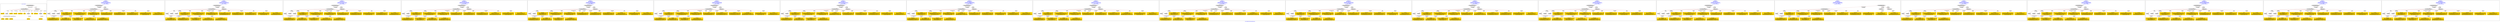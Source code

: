digraph n0 {
fontcolor="blue"
remincross="true"
label="s25-s-oakland-museum-paintings.json"
subgraph cluster_0 {
label="1-correct model"
n2[style="filled",color="white",fillcolor="lightgray",label="CulturalHeritageObject1"];
n3[shape="plaintext",style="filled",fillcolor="gold",label="Date_made"];
n4[style="filled",color="white",fillcolor="lightgray",label="Person1"];
n5[shape="plaintext",style="filled",fillcolor="gold",label="Inscription"];
n6[shape="plaintext",style="filled",fillcolor="gold",label="Dimensions"];
n7[shape="plaintext",style="filled",fillcolor="gold",label="Subtype_of_Art"];
n8[shape="plaintext",style="filled",fillcolor="gold",label="Credit"];
n9[style="filled",color="white",fillcolor="lightgray",label="Concept1"];
n10[shape="plaintext",style="filled",fillcolor="gold",label="Title"];
n11[shape="plaintext",style="filled",fillcolor="gold",label="Accession_id"];
n12[style="filled",color="white",fillcolor="lightgray",label="Concept2"];
n13[shape="plaintext",style="filled",fillcolor="gold",label="birthDate"];
n14[shape="plaintext",style="filled",fillcolor="gold",label="deathDate"];
n15[shape="plaintext",style="filled",fillcolor="gold",label="ArtistName"];
n16[style="filled",color="white",fillcolor="lightgray",label="EuropeanaAggregation1"];
n17[style="filled",color="white",fillcolor="lightgray",label="WebResource1"];
n18[shape="plaintext",style="filled",fillcolor="gold",label="Pic_URL"];
n19[shape="plaintext",style="filled",fillcolor="gold",label="Keywords"];
n20[shape="plaintext",style="filled",fillcolor="gold",label="Type_of_Art"];
}
subgraph cluster_1 {
label="candidate 0\nlink coherence:1.0\nnode coherence:1.0\nconfidence:0.5228723809196173\nmapping score:0.6101882295373083\ncost:17.99964\n-precision:0.78-recall:0.78"
n22[style="filled",color="white",fillcolor="lightgray",label="CulturalHeritageObject1"];
n23[style="filled",color="white",fillcolor="lightgray",label="Person1"];
n24[style="filled",color="white",fillcolor="lightgray",label="Concept1"];
n25[style="filled",color="white",fillcolor="lightgray",label="Concept2"];
n26[style="filled",color="white",fillcolor="lightgray",label="EuropeanaAggregation1"];
n27[style="filled",color="white",fillcolor="lightgray",label="WebResource1"];
n28[shape="plaintext",style="filled",fillcolor="gold",label="ArtistName\n[Person,nameOfThePerson,0.406]\n[CulturalHeritageObject,provenance,0.216]\n[CulturalHeritageObject,description,0.212]\n[CulturalHeritageObject,title,0.167]"];
n29[shape="plaintext",style="filled",fillcolor="gold",label="birthDate\n[Person,dateOfBirth,0.369]\n[Person,dateOfDeath,0.305]\n[CulturalHeritageObject,created,0.287]\n[Person,biographicalInformation,0.04]"];
n30[shape="plaintext",style="filled",fillcolor="gold",label="deathDate\n[CulturalHeritageObject,created,0.509]\n[Person,dateOfDeath,0.235]\n[CulturalHeritageObject,title,0.143]\n[Concept,prefLabel,0.112]"];
n31[shape="plaintext",style="filled",fillcolor="gold",label="Pic_URL\n[WebResource,classLink,0.765]\n[Document,classLink,0.201]\n[CulturalHeritageObject,description,0.023]\n[CulturalHeritageObject,title,0.011]"];
n32[shape="plaintext",style="filled",fillcolor="gold",label="Accession_id\n[CulturalHeritageObject,accessionNumber,0.818]\n[CulturalHeritageObject,extent,0.124]\n[CulturalHeritageObject,description,0.031]\n[Person,dateOfDeath,0.028]"];
n33[shape="plaintext",style="filled",fillcolor="gold",label="Keywords\n[Concept,prefLabel,0.284]\n[WebResource,classLink,0.254]\n[CulturalHeritageObject,description,0.245]\n[Person,biographicalInformation,0.218]"];
n34[shape="plaintext",style="filled",fillcolor="gold",label="Subtype_of_Art\n[CulturalHeritageObject,medium,0.82]\n[CulturalHeritageObject,provenance,0.068]\n[CulturalHeritageObject,description,0.063]\n[Concept,prefLabel,0.049]"];
n35[shape="plaintext",style="filled",fillcolor="gold",label="Credit\n[CulturalHeritageObject,provenance,0.696]\n[CulturalHeritageObject,description,0.123]\n[CulturalHeritageObject,title,0.105]\n[Person,biographicalInformation,0.076]"];
n36[shape="plaintext",style="filled",fillcolor="gold",label="Date_made\n[CulturalHeritageObject,created,0.386]\n[Person,dateOfDeath,0.313]\n[Person,dateOfBirth,0.19]\n[CulturalHeritageObject,title,0.111]"];
n37[shape="plaintext",style="filled",fillcolor="gold",label="Dimensions\n[CulturalHeritageObject,extent,0.626]\n[CulturalHeritageObject,description,0.204]\n[CulturalHeritageObject,provenance,0.087]\n[CulturalHeritageObject,title,0.083]"];
n38[shape="plaintext",style="filled",fillcolor="gold",label="Type_of_Art\n[Concept,prefLabel,0.496]\n[Person,biographicalInformation,0.262]\n[CulturalHeritageObject,description,0.174]\n[CulturalHeritageObject,provenance,0.068]"];
n39[shape="plaintext",style="filled",fillcolor="gold",label="Inscription\n[CulturalHeritageObject,description,0.302]\n[CulturalHeritageObject,title,0.262]\n[CulturalHeritageObject,provenance,0.224]\n[Person,biographicalInformation,0.213]"];
n40[shape="plaintext",style="filled",fillcolor="gold",label="Title\n[CulturalHeritageObject,title,0.395]\n[CulturalHeritageObject,description,0.355]\n[Person,biographicalInformation,0.153]\n[Concept,prefLabel,0.096]"];
}
subgraph cluster_2 {
label="candidate 1\nlink coherence:1.0\nnode coherence:1.0\nconfidence:0.5228723809196173\nmapping score:0.6101882295373083\ncost:17.99976\n-precision:0.72-recall:0.72"
n42[style="filled",color="white",fillcolor="lightgray",label="CulturalHeritageObject1"];
n43[style="filled",color="white",fillcolor="lightgray",label="Person2"];
n44[style="filled",color="white",fillcolor="lightgray",label="Concept1"];
n45[style="filled",color="white",fillcolor="lightgray",label="Concept2"];
n46[style="filled",color="white",fillcolor="lightgray",label="EuropeanaAggregation1"];
n47[style="filled",color="white",fillcolor="lightgray",label="WebResource1"];
n48[shape="plaintext",style="filled",fillcolor="gold",label="birthDate\n[Person,dateOfBirth,0.369]\n[Person,dateOfDeath,0.305]\n[CulturalHeritageObject,created,0.287]\n[Person,biographicalInformation,0.04]"];
n49[shape="plaintext",style="filled",fillcolor="gold",label="deathDate\n[CulturalHeritageObject,created,0.509]\n[Person,dateOfDeath,0.235]\n[CulturalHeritageObject,title,0.143]\n[Concept,prefLabel,0.112]"];
n50[shape="plaintext",style="filled",fillcolor="gold",label="Pic_URL\n[WebResource,classLink,0.765]\n[Document,classLink,0.201]\n[CulturalHeritageObject,description,0.023]\n[CulturalHeritageObject,title,0.011]"];
n51[shape="plaintext",style="filled",fillcolor="gold",label="ArtistName\n[Person,nameOfThePerson,0.406]\n[CulturalHeritageObject,provenance,0.216]\n[CulturalHeritageObject,description,0.212]\n[CulturalHeritageObject,title,0.167]"];
n52[shape="plaintext",style="filled",fillcolor="gold",label="Accession_id\n[CulturalHeritageObject,accessionNumber,0.818]\n[CulturalHeritageObject,extent,0.124]\n[CulturalHeritageObject,description,0.031]\n[Person,dateOfDeath,0.028]"];
n53[shape="plaintext",style="filled",fillcolor="gold",label="Keywords\n[Concept,prefLabel,0.284]\n[WebResource,classLink,0.254]\n[CulturalHeritageObject,description,0.245]\n[Person,biographicalInformation,0.218]"];
n54[shape="plaintext",style="filled",fillcolor="gold",label="Date_made\n[CulturalHeritageObject,created,0.386]\n[Person,dateOfDeath,0.313]\n[Person,dateOfBirth,0.19]\n[CulturalHeritageObject,title,0.111]"];
n55[shape="plaintext",style="filled",fillcolor="gold",label="Subtype_of_Art\n[CulturalHeritageObject,medium,0.82]\n[CulturalHeritageObject,provenance,0.068]\n[CulturalHeritageObject,description,0.063]\n[Concept,prefLabel,0.049]"];
n56[shape="plaintext",style="filled",fillcolor="gold",label="Credit\n[CulturalHeritageObject,provenance,0.696]\n[CulturalHeritageObject,description,0.123]\n[CulturalHeritageObject,title,0.105]\n[Person,biographicalInformation,0.076]"];
n57[shape="plaintext",style="filled",fillcolor="gold",label="Dimensions\n[CulturalHeritageObject,extent,0.626]\n[CulturalHeritageObject,description,0.204]\n[CulturalHeritageObject,provenance,0.087]\n[CulturalHeritageObject,title,0.083]"];
n58[shape="plaintext",style="filled",fillcolor="gold",label="Type_of_Art\n[Concept,prefLabel,0.496]\n[Person,biographicalInformation,0.262]\n[CulturalHeritageObject,description,0.174]\n[CulturalHeritageObject,provenance,0.068]"];
n59[shape="plaintext",style="filled",fillcolor="gold",label="Inscription\n[CulturalHeritageObject,description,0.302]\n[CulturalHeritageObject,title,0.262]\n[CulturalHeritageObject,provenance,0.224]\n[Person,biographicalInformation,0.213]"];
n60[shape="plaintext",style="filled",fillcolor="gold",label="Title\n[CulturalHeritageObject,title,0.395]\n[CulturalHeritageObject,description,0.355]\n[Person,biographicalInformation,0.153]\n[Concept,prefLabel,0.096]"];
}
subgraph cluster_3 {
label="candidate 10\nlink coherence:1.0\nnode coherence:1.0\nconfidence:0.5012713241147753\nmapping score:0.6029878772690277\ncost:17.99964\n-precision:0.78-recall:0.78"
n62[style="filled",color="white",fillcolor="lightgray",label="CulturalHeritageObject1"];
n63[style="filled",color="white",fillcolor="lightgray",label="Person1"];
n64[style="filled",color="white",fillcolor="lightgray",label="Concept1"];
n65[style="filled",color="white",fillcolor="lightgray",label="Concept2"];
n66[style="filled",color="white",fillcolor="lightgray",label="EuropeanaAggregation1"];
n67[style="filled",color="white",fillcolor="lightgray",label="WebResource1"];
n68[shape="plaintext",style="filled",fillcolor="gold",label="ArtistName\n[Person,nameOfThePerson,0.406]\n[CulturalHeritageObject,provenance,0.216]\n[CulturalHeritageObject,description,0.212]\n[CulturalHeritageObject,title,0.167]"];
n69[shape="plaintext",style="filled",fillcolor="gold",label="birthDate\n[Person,dateOfBirth,0.369]\n[Person,dateOfDeath,0.305]\n[CulturalHeritageObject,created,0.287]\n[Person,biographicalInformation,0.04]"];
n70[shape="plaintext",style="filled",fillcolor="gold",label="Date_made\n[CulturalHeritageObject,created,0.386]\n[Person,dateOfDeath,0.313]\n[Person,dateOfBirth,0.19]\n[CulturalHeritageObject,title,0.111]"];
n71[shape="plaintext",style="filled",fillcolor="gold",label="Pic_URL\n[WebResource,classLink,0.765]\n[Document,classLink,0.201]\n[CulturalHeritageObject,description,0.023]\n[CulturalHeritageObject,title,0.011]"];
n72[shape="plaintext",style="filled",fillcolor="gold",label="Accession_id\n[CulturalHeritageObject,accessionNumber,0.818]\n[CulturalHeritageObject,extent,0.124]\n[CulturalHeritageObject,description,0.031]\n[Person,dateOfDeath,0.028]"];
n73[shape="plaintext",style="filled",fillcolor="gold",label="Keywords\n[Concept,prefLabel,0.284]\n[WebResource,classLink,0.254]\n[CulturalHeritageObject,description,0.245]\n[Person,biographicalInformation,0.218]"];
n74[shape="plaintext",style="filled",fillcolor="gold",label="Subtype_of_Art\n[CulturalHeritageObject,medium,0.82]\n[CulturalHeritageObject,provenance,0.068]\n[CulturalHeritageObject,description,0.063]\n[Concept,prefLabel,0.049]"];
n75[shape="plaintext",style="filled",fillcolor="gold",label="Credit\n[CulturalHeritageObject,provenance,0.696]\n[CulturalHeritageObject,description,0.123]\n[CulturalHeritageObject,title,0.105]\n[Person,biographicalInformation,0.076]"];
n76[shape="plaintext",style="filled",fillcolor="gold",label="deathDate\n[CulturalHeritageObject,created,0.509]\n[Person,dateOfDeath,0.235]\n[CulturalHeritageObject,title,0.143]\n[Concept,prefLabel,0.112]"];
n77[shape="plaintext",style="filled",fillcolor="gold",label="Dimensions\n[CulturalHeritageObject,extent,0.626]\n[CulturalHeritageObject,description,0.204]\n[CulturalHeritageObject,provenance,0.087]\n[CulturalHeritageObject,title,0.083]"];
n78[shape="plaintext",style="filled",fillcolor="gold",label="Type_of_Art\n[Concept,prefLabel,0.496]\n[Person,biographicalInformation,0.262]\n[CulturalHeritageObject,description,0.174]\n[CulturalHeritageObject,provenance,0.068]"];
n79[shape="plaintext",style="filled",fillcolor="gold",label="Title\n[CulturalHeritageObject,title,0.395]\n[CulturalHeritageObject,description,0.355]\n[Person,biographicalInformation,0.153]\n[Concept,prefLabel,0.096]"];
n80[shape="plaintext",style="filled",fillcolor="gold",label="Inscription\n[CulturalHeritageObject,description,0.302]\n[CulturalHeritageObject,title,0.262]\n[CulturalHeritageObject,provenance,0.224]\n[Person,biographicalInformation,0.213]"];
}
subgraph cluster_4 {
label="candidate 11\nlink coherence:1.0\nnode coherence:1.0\nconfidence:0.49945740396874605\nmapping score:0.6152037500408641\ncost:16.99966\n-precision:0.65-recall:0.61"
n82[style="filled",color="white",fillcolor="lightgray",label="CulturalHeritageObject1"];
n83[style="filled",color="white",fillcolor="lightgray",label="Person1"];
n84[style="filled",color="white",fillcolor="lightgray",label="Concept1"];
n85[style="filled",color="white",fillcolor="lightgray",label="EuropeanaAggregation1"];
n86[style="filled",color="white",fillcolor="lightgray",label="WebResource1"];
n87[shape="plaintext",style="filled",fillcolor="gold",label="ArtistName\n[Person,nameOfThePerson,0.406]\n[CulturalHeritageObject,provenance,0.216]\n[CulturalHeritageObject,description,0.212]\n[CulturalHeritageObject,title,0.167]"];
n88[shape="plaintext",style="filled",fillcolor="gold",label="Date_made\n[CulturalHeritageObject,created,0.386]\n[Person,dateOfDeath,0.313]\n[Person,dateOfBirth,0.19]\n[CulturalHeritageObject,title,0.111]"];
n89[shape="plaintext",style="filled",fillcolor="gold",label="deathDate\n[CulturalHeritageObject,created,0.509]\n[Person,dateOfDeath,0.235]\n[CulturalHeritageObject,title,0.143]\n[Concept,prefLabel,0.112]"];
n90[shape="plaintext",style="filled",fillcolor="gold",label="Pic_URL\n[WebResource,classLink,0.765]\n[Document,classLink,0.201]\n[CulturalHeritageObject,description,0.023]\n[CulturalHeritageObject,title,0.011]"];
n91[shape="plaintext",style="filled",fillcolor="gold",label="Accession_id\n[CulturalHeritageObject,accessionNumber,0.818]\n[CulturalHeritageObject,extent,0.124]\n[CulturalHeritageObject,description,0.031]\n[Person,dateOfDeath,0.028]"];
n92[shape="plaintext",style="filled",fillcolor="gold",label="Type_of_Art\n[Concept,prefLabel,0.496]\n[Person,biographicalInformation,0.262]\n[CulturalHeritageObject,description,0.174]\n[CulturalHeritageObject,provenance,0.068]"];
n93[shape="plaintext",style="filled",fillcolor="gold",label="Subtype_of_Art\n[CulturalHeritageObject,medium,0.82]\n[CulturalHeritageObject,provenance,0.068]\n[CulturalHeritageObject,description,0.063]\n[Concept,prefLabel,0.049]"];
n94[shape="plaintext",style="filled",fillcolor="gold",label="Credit\n[CulturalHeritageObject,provenance,0.696]\n[CulturalHeritageObject,description,0.123]\n[CulturalHeritageObject,title,0.105]\n[Person,biographicalInformation,0.076]"];
n95[shape="plaintext",style="filled",fillcolor="gold",label="Inscription\n[CulturalHeritageObject,description,0.302]\n[CulturalHeritageObject,title,0.262]\n[CulturalHeritageObject,provenance,0.224]\n[Person,biographicalInformation,0.213]"];
n96[shape="plaintext",style="filled",fillcolor="gold",label="birthDate\n[Person,dateOfBirth,0.369]\n[Person,dateOfDeath,0.305]\n[CulturalHeritageObject,created,0.287]\n[Person,biographicalInformation,0.04]"];
n97[shape="plaintext",style="filled",fillcolor="gold",label="Dimensions\n[CulturalHeritageObject,extent,0.626]\n[CulturalHeritageObject,description,0.204]\n[CulturalHeritageObject,provenance,0.087]\n[CulturalHeritageObject,title,0.083]"];
n98[shape="plaintext",style="filled",fillcolor="gold",label="Keywords\n[Concept,prefLabel,0.284]\n[WebResource,classLink,0.254]\n[CulturalHeritageObject,description,0.245]\n[Person,biographicalInformation,0.218]"];
n99[shape="plaintext",style="filled",fillcolor="gold",label="Title\n[CulturalHeritageObject,title,0.395]\n[CulturalHeritageObject,description,0.355]\n[Person,biographicalInformation,0.153]\n[Concept,prefLabel,0.096]"];
}
subgraph cluster_5 {
label="candidate 12\nlink coherence:1.0\nnode coherence:1.0\nconfidence:0.4983810935652991\nmapping score:0.6148449799063817\ncost:16.99966\n-precision:0.82-recall:0.78"
n101[style="filled",color="white",fillcolor="lightgray",label="CulturalHeritageObject1"];
n102[style="filled",color="white",fillcolor="lightgray",label="Person1"];
n103[style="filled",color="white",fillcolor="lightgray",label="Concept1"];
n104[style="filled",color="white",fillcolor="lightgray",label="EuropeanaAggregation1"];
n105[style="filled",color="white",fillcolor="lightgray",label="WebResource1"];
n106[shape="plaintext",style="filled",fillcolor="gold",label="ArtistName\n[Person,nameOfThePerson,0.406]\n[CulturalHeritageObject,provenance,0.216]\n[CulturalHeritageObject,description,0.212]\n[CulturalHeritageObject,title,0.167]"];
n107[shape="plaintext",style="filled",fillcolor="gold",label="birthDate\n[Person,dateOfBirth,0.369]\n[Person,dateOfDeath,0.305]\n[CulturalHeritageObject,created,0.287]\n[Person,biographicalInformation,0.04]"];
n108[shape="plaintext",style="filled",fillcolor="gold",label="Date_made\n[CulturalHeritageObject,created,0.386]\n[Person,dateOfDeath,0.313]\n[Person,dateOfBirth,0.19]\n[CulturalHeritageObject,title,0.111]"];
n109[shape="plaintext",style="filled",fillcolor="gold",label="Pic_URL\n[WebResource,classLink,0.765]\n[Document,classLink,0.201]\n[CulturalHeritageObject,description,0.023]\n[CulturalHeritageObject,title,0.011]"];
n110[shape="plaintext",style="filled",fillcolor="gold",label="Accession_id\n[CulturalHeritageObject,accessionNumber,0.818]\n[CulturalHeritageObject,extent,0.124]\n[CulturalHeritageObject,description,0.031]\n[Person,dateOfDeath,0.028]"];
n111[shape="plaintext",style="filled",fillcolor="gold",label="Type_of_Art\n[Concept,prefLabel,0.496]\n[Person,biographicalInformation,0.262]\n[CulturalHeritageObject,description,0.174]\n[CulturalHeritageObject,provenance,0.068]"];
n112[shape="plaintext",style="filled",fillcolor="gold",label="Subtype_of_Art\n[CulturalHeritageObject,medium,0.82]\n[CulturalHeritageObject,provenance,0.068]\n[CulturalHeritageObject,description,0.063]\n[Concept,prefLabel,0.049]"];
n113[shape="plaintext",style="filled",fillcolor="gold",label="Credit\n[CulturalHeritageObject,provenance,0.696]\n[CulturalHeritageObject,description,0.123]\n[CulturalHeritageObject,title,0.105]\n[Person,biographicalInformation,0.076]"];
n114[shape="plaintext",style="filled",fillcolor="gold",label="deathDate\n[CulturalHeritageObject,created,0.509]\n[Person,dateOfDeath,0.235]\n[CulturalHeritageObject,title,0.143]\n[Concept,prefLabel,0.112]"];
n115[shape="plaintext",style="filled",fillcolor="gold",label="Inscription\n[CulturalHeritageObject,description,0.302]\n[CulturalHeritageObject,title,0.262]\n[CulturalHeritageObject,provenance,0.224]\n[Person,biographicalInformation,0.213]"];
n116[shape="plaintext",style="filled",fillcolor="gold",label="Dimensions\n[CulturalHeritageObject,extent,0.626]\n[CulturalHeritageObject,description,0.204]\n[CulturalHeritageObject,provenance,0.087]\n[CulturalHeritageObject,title,0.083]"];
n117[shape="plaintext",style="filled",fillcolor="gold",label="Keywords\n[Concept,prefLabel,0.284]\n[WebResource,classLink,0.254]\n[CulturalHeritageObject,description,0.245]\n[Person,biographicalInformation,0.218]"];
n118[shape="plaintext",style="filled",fillcolor="gold",label="Title\n[CulturalHeritageObject,title,0.395]\n[CulturalHeritageObject,description,0.355]\n[Person,biographicalInformation,0.153]\n[Concept,prefLabel,0.096]"];
}
subgraph cluster_6 {
label="candidate 13\nlink coherence:1.0\nnode coherence:1.0\nconfidence:0.49213984136072286\nmapping score:0.6127645625048563\ncost:16.99966\n-precision:0.76-recall:0.72"
n120[style="filled",color="white",fillcolor="lightgray",label="CulturalHeritageObject1"];
n121[style="filled",color="white",fillcolor="lightgray",label="Person1"];
n122[style="filled",color="white",fillcolor="lightgray",label="Concept1"];
n123[style="filled",color="white",fillcolor="lightgray",label="EuropeanaAggregation1"];
n124[style="filled",color="white",fillcolor="lightgray",label="WebResource1"];
n125[shape="plaintext",style="filled",fillcolor="gold",label="ArtistName\n[Person,nameOfThePerson,0.406]\n[CulturalHeritageObject,provenance,0.216]\n[CulturalHeritageObject,description,0.212]\n[CulturalHeritageObject,title,0.167]"];
n126[shape="plaintext",style="filled",fillcolor="gold",label="birthDate\n[Person,dateOfBirth,0.369]\n[Person,dateOfDeath,0.305]\n[CulturalHeritageObject,created,0.287]\n[Person,biographicalInformation,0.04]"];
n127[shape="plaintext",style="filled",fillcolor="gold",label="deathDate\n[CulturalHeritageObject,created,0.509]\n[Person,dateOfDeath,0.235]\n[CulturalHeritageObject,title,0.143]\n[Concept,prefLabel,0.112]"];
n128[shape="plaintext",style="filled",fillcolor="gold",label="Pic_URL\n[WebResource,classLink,0.765]\n[Document,classLink,0.201]\n[CulturalHeritageObject,description,0.023]\n[CulturalHeritageObject,title,0.011]"];
n129[shape="plaintext",style="filled",fillcolor="gold",label="Accession_id\n[CulturalHeritageObject,accessionNumber,0.818]\n[CulturalHeritageObject,extent,0.124]\n[CulturalHeritageObject,description,0.031]\n[Person,dateOfDeath,0.028]"];
n130[shape="plaintext",style="filled",fillcolor="gold",label="Keywords\n[Concept,prefLabel,0.284]\n[WebResource,classLink,0.254]\n[CulturalHeritageObject,description,0.245]\n[Person,biographicalInformation,0.218]"];
n131[shape="plaintext",style="filled",fillcolor="gold",label="Subtype_of_Art\n[CulturalHeritageObject,medium,0.82]\n[CulturalHeritageObject,provenance,0.068]\n[CulturalHeritageObject,description,0.063]\n[Concept,prefLabel,0.049]"];
n132[shape="plaintext",style="filled",fillcolor="gold",label="Credit\n[CulturalHeritageObject,provenance,0.696]\n[CulturalHeritageObject,description,0.123]\n[CulturalHeritageObject,title,0.105]\n[Person,biographicalInformation,0.076]"];
n133[shape="plaintext",style="filled",fillcolor="gold",label="Date_made\n[CulturalHeritageObject,created,0.386]\n[Person,dateOfDeath,0.313]\n[Person,dateOfBirth,0.19]\n[CulturalHeritageObject,title,0.111]"];
n134[shape="plaintext",style="filled",fillcolor="gold",label="Inscription\n[CulturalHeritageObject,description,0.302]\n[CulturalHeritageObject,title,0.262]\n[CulturalHeritageObject,provenance,0.224]\n[Person,biographicalInformation,0.213]"];
n135[shape="plaintext",style="filled",fillcolor="gold",label="Dimensions\n[CulturalHeritageObject,extent,0.626]\n[CulturalHeritageObject,description,0.204]\n[CulturalHeritageObject,provenance,0.087]\n[CulturalHeritageObject,title,0.083]"];
n136[shape="plaintext",style="filled",fillcolor="gold",label="Type_of_Art\n[Concept,prefLabel,0.496]\n[Person,biographicalInformation,0.262]\n[CulturalHeritageObject,description,0.174]\n[CulturalHeritageObject,provenance,0.068]"];
n137[shape="plaintext",style="filled",fillcolor="gold",label="Title\n[CulturalHeritageObject,title,0.395]\n[CulturalHeritageObject,description,0.355]\n[Person,biographicalInformation,0.153]\n[Concept,prefLabel,0.096]"];
}
subgraph cluster_7 {
label="candidate 14\nlink coherence:1.0\nnode coherence:1.0\nconfidence:0.48999713117632177\nmapping score:0.6120503257767226\ncost:16.99966\n-precision:0.82-recall:0.78"
n139[style="filled",color="white",fillcolor="lightgray",label="CulturalHeritageObject1"];
n140[style="filled",color="white",fillcolor="lightgray",label="Person1"];
n141[style="filled",color="white",fillcolor="lightgray",label="Concept1"];
n142[style="filled",color="white",fillcolor="lightgray",label="EuropeanaAggregation1"];
n143[style="filled",color="white",fillcolor="lightgray",label="WebResource1"];
n144[shape="plaintext",style="filled",fillcolor="gold",label="ArtistName\n[Person,nameOfThePerson,0.406]\n[CulturalHeritageObject,provenance,0.216]\n[CulturalHeritageObject,description,0.212]\n[CulturalHeritageObject,title,0.167]"];
n145[shape="plaintext",style="filled",fillcolor="gold",label="birthDate\n[Person,dateOfBirth,0.369]\n[Person,dateOfDeath,0.305]\n[CulturalHeritageObject,created,0.287]\n[Person,biographicalInformation,0.04]"];
n146[shape="plaintext",style="filled",fillcolor="gold",label="deathDate\n[CulturalHeritageObject,created,0.509]\n[Person,dateOfDeath,0.235]\n[CulturalHeritageObject,title,0.143]\n[Concept,prefLabel,0.112]"];
n147[shape="plaintext",style="filled",fillcolor="gold",label="Pic_URL\n[WebResource,classLink,0.765]\n[Document,classLink,0.201]\n[CulturalHeritageObject,description,0.023]\n[CulturalHeritageObject,title,0.011]"];
n148[shape="plaintext",style="filled",fillcolor="gold",label="Accession_id\n[CulturalHeritageObject,accessionNumber,0.818]\n[CulturalHeritageObject,extent,0.124]\n[CulturalHeritageObject,description,0.031]\n[Person,dateOfDeath,0.028]"];
n149[shape="plaintext",style="filled",fillcolor="gold",label="Keywords\n[Concept,prefLabel,0.284]\n[WebResource,classLink,0.254]\n[CulturalHeritageObject,description,0.245]\n[Person,biographicalInformation,0.218]"];
n150[shape="plaintext",style="filled",fillcolor="gold",label="Subtype_of_Art\n[CulturalHeritageObject,medium,0.82]\n[CulturalHeritageObject,provenance,0.068]\n[CulturalHeritageObject,description,0.063]\n[Concept,prefLabel,0.049]"];
n151[shape="plaintext",style="filled",fillcolor="gold",label="Type_of_Art\n[Concept,prefLabel,0.496]\n[Person,biographicalInformation,0.262]\n[CulturalHeritageObject,description,0.174]\n[CulturalHeritageObject,provenance,0.068]"];
n152[shape="plaintext",style="filled",fillcolor="gold",label="Credit\n[CulturalHeritageObject,provenance,0.696]\n[CulturalHeritageObject,description,0.123]\n[CulturalHeritageObject,title,0.105]\n[Person,biographicalInformation,0.076]"];
n153[shape="plaintext",style="filled",fillcolor="gold",label="Date_made\n[CulturalHeritageObject,created,0.386]\n[Person,dateOfDeath,0.313]\n[Person,dateOfBirth,0.19]\n[CulturalHeritageObject,title,0.111]"];
n154[shape="plaintext",style="filled",fillcolor="gold",label="Dimensions\n[CulturalHeritageObject,extent,0.626]\n[CulturalHeritageObject,description,0.204]\n[CulturalHeritageObject,provenance,0.087]\n[CulturalHeritageObject,title,0.083]"];
n155[shape="plaintext",style="filled",fillcolor="gold",label="Inscription\n[CulturalHeritageObject,description,0.302]\n[CulturalHeritageObject,title,0.262]\n[CulturalHeritageObject,provenance,0.224]\n[Person,biographicalInformation,0.213]"];
n156[shape="plaintext",style="filled",fillcolor="gold",label="Title\n[CulturalHeritageObject,title,0.395]\n[CulturalHeritageObject,description,0.355]\n[Person,biographicalInformation,0.153]\n[Concept,prefLabel,0.096]"];
}
subgraph cluster_8 {
label="candidate 15\nlink coherence:1.0\nnode coherence:1.0\nconfidence:0.4838385034585354\nmapping score:0.6099974498707939\ncost:16.99966\n-precision:0.71-recall:0.67"
n158[style="filled",color="white",fillcolor="lightgray",label="CulturalHeritageObject1"];
n159[style="filled",color="white",fillcolor="lightgray",label="Person1"];
n160[style="filled",color="white",fillcolor="lightgray",label="Concept1"];
n161[style="filled",color="white",fillcolor="lightgray",label="EuropeanaAggregation1"];
n162[style="filled",color="white",fillcolor="lightgray",label="WebResource1"];
n163[shape="plaintext",style="filled",fillcolor="gold",label="ArtistName\n[Person,nameOfThePerson,0.406]\n[CulturalHeritageObject,provenance,0.216]\n[CulturalHeritageObject,description,0.212]\n[CulturalHeritageObject,title,0.167]"];
n164[shape="plaintext",style="filled",fillcolor="gold",label="birthDate\n[Person,dateOfBirth,0.369]\n[Person,dateOfDeath,0.305]\n[CulturalHeritageObject,created,0.287]\n[Person,biographicalInformation,0.04]"];
n165[shape="plaintext",style="filled",fillcolor="gold",label="deathDate\n[CulturalHeritageObject,created,0.509]\n[Person,dateOfDeath,0.235]\n[CulturalHeritageObject,title,0.143]\n[Concept,prefLabel,0.112]"];
n166[shape="plaintext",style="filled",fillcolor="gold",label="Pic_URL\n[WebResource,classLink,0.765]\n[Document,classLink,0.201]\n[CulturalHeritageObject,description,0.023]\n[CulturalHeritageObject,title,0.011]"];
n167[shape="plaintext",style="filled",fillcolor="gold",label="Accession_id\n[CulturalHeritageObject,accessionNumber,0.818]\n[CulturalHeritageObject,extent,0.124]\n[CulturalHeritageObject,description,0.031]\n[Person,dateOfDeath,0.028]"];
n168[shape="plaintext",style="filled",fillcolor="gold",label="Keywords\n[Concept,prefLabel,0.284]\n[WebResource,classLink,0.254]\n[CulturalHeritageObject,description,0.245]\n[Person,biographicalInformation,0.218]"];
n169[shape="plaintext",style="filled",fillcolor="gold",label="Subtype_of_Art\n[CulturalHeritageObject,medium,0.82]\n[CulturalHeritageObject,provenance,0.068]\n[CulturalHeritageObject,description,0.063]\n[Concept,prefLabel,0.049]"];
n170[shape="plaintext",style="filled",fillcolor="gold",label="Type_of_Art\n[Concept,prefLabel,0.496]\n[Person,biographicalInformation,0.262]\n[CulturalHeritageObject,description,0.174]\n[CulturalHeritageObject,provenance,0.068]"];
n171[shape="plaintext",style="filled",fillcolor="gold",label="Credit\n[CulturalHeritageObject,provenance,0.696]\n[CulturalHeritageObject,description,0.123]\n[CulturalHeritageObject,title,0.105]\n[Person,biographicalInformation,0.076]"];
n172[shape="plaintext",style="filled",fillcolor="gold",label="Date_made\n[CulturalHeritageObject,created,0.386]\n[Person,dateOfDeath,0.313]\n[Person,dateOfBirth,0.19]\n[CulturalHeritageObject,title,0.111]"];
n173[shape="plaintext",style="filled",fillcolor="gold",label="Dimensions\n[CulturalHeritageObject,extent,0.626]\n[CulturalHeritageObject,description,0.204]\n[CulturalHeritageObject,provenance,0.087]\n[CulturalHeritageObject,title,0.083]"];
n174[shape="plaintext",style="filled",fillcolor="gold",label="Title\n[CulturalHeritageObject,title,0.395]\n[CulturalHeritageObject,description,0.355]\n[Person,biographicalInformation,0.153]\n[Concept,prefLabel,0.096]"];
n175[shape="plaintext",style="filled",fillcolor="gold",label="Inscription\n[CulturalHeritageObject,description,0.302]\n[CulturalHeritageObject,title,0.262]\n[CulturalHeritageObject,provenance,0.224]\n[Person,biographicalInformation,0.213]"];
}
subgraph cluster_9 {
label="candidate 16\nlink coherence:1.0\nnode coherence:1.0\nconfidence:0.4777737226771141\nmapping score:0.6079758562769868\ncost:16.99966\n-precision:0.71-recall:0.67"
n177[style="filled",color="white",fillcolor="lightgray",label="CulturalHeritageObject1"];
n178[style="filled",color="white",fillcolor="lightgray",label="Person1"];
n179[style="filled",color="white",fillcolor="lightgray",label="Concept1"];
n180[style="filled",color="white",fillcolor="lightgray",label="EuropeanaAggregation1"];
n181[style="filled",color="white",fillcolor="lightgray",label="WebResource1"];
n182[shape="plaintext",style="filled",fillcolor="gold",label="ArtistName\n[Person,nameOfThePerson,0.406]\n[CulturalHeritageObject,provenance,0.216]\n[CulturalHeritageObject,description,0.212]\n[CulturalHeritageObject,title,0.167]"];
n183[shape="plaintext",style="filled",fillcolor="gold",label="Date_made\n[CulturalHeritageObject,created,0.386]\n[Person,dateOfDeath,0.313]\n[Person,dateOfBirth,0.19]\n[CulturalHeritageObject,title,0.111]"];
n184[shape="plaintext",style="filled",fillcolor="gold",label="deathDate\n[CulturalHeritageObject,created,0.509]\n[Person,dateOfDeath,0.235]\n[CulturalHeritageObject,title,0.143]\n[Concept,prefLabel,0.112]"];
n185[shape="plaintext",style="filled",fillcolor="gold",label="Pic_URL\n[WebResource,classLink,0.765]\n[Document,classLink,0.201]\n[CulturalHeritageObject,description,0.023]\n[CulturalHeritageObject,title,0.011]"];
n186[shape="plaintext",style="filled",fillcolor="gold",label="Accession_id\n[CulturalHeritageObject,accessionNumber,0.818]\n[CulturalHeritageObject,extent,0.124]\n[CulturalHeritageObject,description,0.031]\n[Person,dateOfDeath,0.028]"];
n187[shape="plaintext",style="filled",fillcolor="gold",label="Keywords\n[Concept,prefLabel,0.284]\n[WebResource,classLink,0.254]\n[CulturalHeritageObject,description,0.245]\n[Person,biographicalInformation,0.218]"];
n188[shape="plaintext",style="filled",fillcolor="gold",label="Subtype_of_Art\n[CulturalHeritageObject,medium,0.82]\n[CulturalHeritageObject,provenance,0.068]\n[CulturalHeritageObject,description,0.063]\n[Concept,prefLabel,0.049]"];
n189[shape="plaintext",style="filled",fillcolor="gold",label="Credit\n[CulturalHeritageObject,provenance,0.696]\n[CulturalHeritageObject,description,0.123]\n[CulturalHeritageObject,title,0.105]\n[Person,biographicalInformation,0.076]"];
n190[shape="plaintext",style="filled",fillcolor="gold",label="Inscription\n[CulturalHeritageObject,description,0.302]\n[CulturalHeritageObject,title,0.262]\n[CulturalHeritageObject,provenance,0.224]\n[Person,biographicalInformation,0.213]"];
n191[shape="plaintext",style="filled",fillcolor="gold",label="birthDate\n[Person,dateOfBirth,0.369]\n[Person,dateOfDeath,0.305]\n[CulturalHeritageObject,created,0.287]\n[Person,biographicalInformation,0.04]"];
n192[shape="plaintext",style="filled",fillcolor="gold",label="Dimensions\n[CulturalHeritageObject,extent,0.626]\n[CulturalHeritageObject,description,0.204]\n[CulturalHeritageObject,provenance,0.087]\n[CulturalHeritageObject,title,0.083]"];
n193[shape="plaintext",style="filled",fillcolor="gold",label="Type_of_Art\n[Concept,prefLabel,0.496]\n[Person,biographicalInformation,0.262]\n[CulturalHeritageObject,description,0.174]\n[CulturalHeritageObject,provenance,0.068]"];
n194[shape="plaintext",style="filled",fillcolor="gold",label="Title\n[CulturalHeritageObject,title,0.395]\n[CulturalHeritageObject,description,0.355]\n[Person,biographicalInformation,0.153]\n[Concept,prefLabel,0.096]"];
}
subgraph cluster_10 {
label="candidate 17\nlink coherence:1.0\nnode coherence:1.0\nconfidence:0.47669741227366713\nmapping score:0.6076170861425044\ncost:16.99966\n-precision:0.88-recall:0.83"
n196[style="filled",color="white",fillcolor="lightgray",label="CulturalHeritageObject1"];
n197[style="filled",color="white",fillcolor="lightgray",label="Person1"];
n198[style="filled",color="white",fillcolor="lightgray",label="Concept1"];
n199[style="filled",color="white",fillcolor="lightgray",label="EuropeanaAggregation1"];
n200[style="filled",color="white",fillcolor="lightgray",label="WebResource1"];
n201[shape="plaintext",style="filled",fillcolor="gold",label="ArtistName\n[Person,nameOfThePerson,0.406]\n[CulturalHeritageObject,provenance,0.216]\n[CulturalHeritageObject,description,0.212]\n[CulturalHeritageObject,title,0.167]"];
n202[shape="plaintext",style="filled",fillcolor="gold",label="birthDate\n[Person,dateOfBirth,0.369]\n[Person,dateOfDeath,0.305]\n[CulturalHeritageObject,created,0.287]\n[Person,biographicalInformation,0.04]"];
n203[shape="plaintext",style="filled",fillcolor="gold",label="Date_made\n[CulturalHeritageObject,created,0.386]\n[Person,dateOfDeath,0.313]\n[Person,dateOfBirth,0.19]\n[CulturalHeritageObject,title,0.111]"];
n204[shape="plaintext",style="filled",fillcolor="gold",label="Pic_URL\n[WebResource,classLink,0.765]\n[Document,classLink,0.201]\n[CulturalHeritageObject,description,0.023]\n[CulturalHeritageObject,title,0.011]"];
n205[shape="plaintext",style="filled",fillcolor="gold",label="Accession_id\n[CulturalHeritageObject,accessionNumber,0.818]\n[CulturalHeritageObject,extent,0.124]\n[CulturalHeritageObject,description,0.031]\n[Person,dateOfDeath,0.028]"];
n206[shape="plaintext",style="filled",fillcolor="gold",label="Keywords\n[Concept,prefLabel,0.284]\n[WebResource,classLink,0.254]\n[CulturalHeritageObject,description,0.245]\n[Person,biographicalInformation,0.218]"];
n207[shape="plaintext",style="filled",fillcolor="gold",label="Subtype_of_Art\n[CulturalHeritageObject,medium,0.82]\n[CulturalHeritageObject,provenance,0.068]\n[CulturalHeritageObject,description,0.063]\n[Concept,prefLabel,0.049]"];
n208[shape="plaintext",style="filled",fillcolor="gold",label="Credit\n[CulturalHeritageObject,provenance,0.696]\n[CulturalHeritageObject,description,0.123]\n[CulturalHeritageObject,title,0.105]\n[Person,biographicalInformation,0.076]"];
n209[shape="plaintext",style="filled",fillcolor="gold",label="deathDate\n[CulturalHeritageObject,created,0.509]\n[Person,dateOfDeath,0.235]\n[CulturalHeritageObject,title,0.143]\n[Concept,prefLabel,0.112]"];
n210[shape="plaintext",style="filled",fillcolor="gold",label="Inscription\n[CulturalHeritageObject,description,0.302]\n[CulturalHeritageObject,title,0.262]\n[CulturalHeritageObject,provenance,0.224]\n[Person,biographicalInformation,0.213]"];
n211[shape="plaintext",style="filled",fillcolor="gold",label="Dimensions\n[CulturalHeritageObject,extent,0.626]\n[CulturalHeritageObject,description,0.204]\n[CulturalHeritageObject,provenance,0.087]\n[CulturalHeritageObject,title,0.083]"];
n212[shape="plaintext",style="filled",fillcolor="gold",label="Type_of_Art\n[Concept,prefLabel,0.496]\n[Person,biographicalInformation,0.262]\n[CulturalHeritageObject,description,0.174]\n[CulturalHeritageObject,provenance,0.068]"];
n213[shape="plaintext",style="filled",fillcolor="gold",label="Title\n[CulturalHeritageObject,title,0.395]\n[CulturalHeritageObject,description,0.355]\n[Person,biographicalInformation,0.153]\n[Concept,prefLabel,0.096]"];
}
subgraph cluster_11 {
label="candidate 18\nlink coherence:1.0\nnode coherence:1.0\nconfidence:0.47563101249271306\nmapping score:0.607261619548853\ncost:16.99966\n-precision:0.76-recall:0.72"
n215[style="filled",color="white",fillcolor="lightgray",label="CulturalHeritageObject1"];
n216[style="filled",color="white",fillcolor="lightgray",label="Person1"];
n217[style="filled",color="white",fillcolor="lightgray",label="Concept1"];
n218[style="filled",color="white",fillcolor="lightgray",label="EuropeanaAggregation1"];
n219[style="filled",color="white",fillcolor="lightgray",label="WebResource1"];
n220[shape="plaintext",style="filled",fillcolor="gold",label="ArtistName\n[Person,nameOfThePerson,0.406]\n[CulturalHeritageObject,provenance,0.216]\n[CulturalHeritageObject,description,0.212]\n[CulturalHeritageObject,title,0.167]"];
n221[shape="plaintext",style="filled",fillcolor="gold",label="Date_made\n[CulturalHeritageObject,created,0.386]\n[Person,dateOfDeath,0.313]\n[Person,dateOfBirth,0.19]\n[CulturalHeritageObject,title,0.111]"];
n222[shape="plaintext",style="filled",fillcolor="gold",label="deathDate\n[CulturalHeritageObject,created,0.509]\n[Person,dateOfDeath,0.235]\n[CulturalHeritageObject,title,0.143]\n[Concept,prefLabel,0.112]"];
n223[shape="plaintext",style="filled",fillcolor="gold",label="Pic_URL\n[WebResource,classLink,0.765]\n[Document,classLink,0.201]\n[CulturalHeritageObject,description,0.023]\n[CulturalHeritageObject,title,0.011]"];
n224[shape="plaintext",style="filled",fillcolor="gold",label="Accession_id\n[CulturalHeritageObject,accessionNumber,0.818]\n[CulturalHeritageObject,extent,0.124]\n[CulturalHeritageObject,description,0.031]\n[Person,dateOfDeath,0.028]"];
n225[shape="plaintext",style="filled",fillcolor="gold",label="Keywords\n[Concept,prefLabel,0.284]\n[WebResource,classLink,0.254]\n[CulturalHeritageObject,description,0.245]\n[Person,biographicalInformation,0.218]"];
n226[shape="plaintext",style="filled",fillcolor="gold",label="Subtype_of_Art\n[CulturalHeritageObject,medium,0.82]\n[CulturalHeritageObject,provenance,0.068]\n[CulturalHeritageObject,description,0.063]\n[Concept,prefLabel,0.049]"];
n227[shape="plaintext",style="filled",fillcolor="gold",label="Type_of_Art\n[Concept,prefLabel,0.496]\n[Person,biographicalInformation,0.262]\n[CulturalHeritageObject,description,0.174]\n[CulturalHeritageObject,provenance,0.068]"];
n228[shape="plaintext",style="filled",fillcolor="gold",label="Credit\n[CulturalHeritageObject,provenance,0.696]\n[CulturalHeritageObject,description,0.123]\n[CulturalHeritageObject,title,0.105]\n[Person,biographicalInformation,0.076]"];
n229[shape="plaintext",style="filled",fillcolor="gold",label="birthDate\n[Person,dateOfBirth,0.369]\n[Person,dateOfDeath,0.305]\n[CulturalHeritageObject,created,0.287]\n[Person,biographicalInformation,0.04]"];
n230[shape="plaintext",style="filled",fillcolor="gold",label="Dimensions\n[CulturalHeritageObject,extent,0.626]\n[CulturalHeritageObject,description,0.204]\n[CulturalHeritageObject,provenance,0.087]\n[CulturalHeritageObject,title,0.083]"];
n231[shape="plaintext",style="filled",fillcolor="gold",label="Inscription\n[CulturalHeritageObject,description,0.302]\n[CulturalHeritageObject,title,0.262]\n[CulturalHeritageObject,provenance,0.224]\n[Person,biographicalInformation,0.213]"];
n232[shape="plaintext",style="filled",fillcolor="gold",label="Title\n[CulturalHeritageObject,title,0.395]\n[CulturalHeritageObject,description,0.355]\n[Person,biographicalInformation,0.153]\n[Concept,prefLabel,0.096]"];
}
subgraph cluster_12 {
label="candidate 19\nlink coherence:1.0\nnode coherence:1.0\nconfidence:0.4745547020892661\nmapping score:0.6069028494143708\ncost:16.99966\n-precision:0.94-recall:0.89"
n234[style="filled",color="white",fillcolor="lightgray",label="CulturalHeritageObject1"];
n235[style="filled",color="white",fillcolor="lightgray",label="Person1"];
n236[style="filled",color="white",fillcolor="lightgray",label="Concept1"];
n237[style="filled",color="white",fillcolor="lightgray",label="EuropeanaAggregation1"];
n238[style="filled",color="white",fillcolor="lightgray",label="WebResource1"];
n239[shape="plaintext",style="filled",fillcolor="gold",label="ArtistName\n[Person,nameOfThePerson,0.406]\n[CulturalHeritageObject,provenance,0.216]\n[CulturalHeritageObject,description,0.212]\n[CulturalHeritageObject,title,0.167]"];
n240[shape="plaintext",style="filled",fillcolor="gold",label="birthDate\n[Person,dateOfBirth,0.369]\n[Person,dateOfDeath,0.305]\n[CulturalHeritageObject,created,0.287]\n[Person,biographicalInformation,0.04]"];
n241[shape="plaintext",style="filled",fillcolor="gold",label="Date_made\n[CulturalHeritageObject,created,0.386]\n[Person,dateOfDeath,0.313]\n[Person,dateOfBirth,0.19]\n[CulturalHeritageObject,title,0.111]"];
n242[shape="plaintext",style="filled",fillcolor="gold",label="Pic_URL\n[WebResource,classLink,0.765]\n[Document,classLink,0.201]\n[CulturalHeritageObject,description,0.023]\n[CulturalHeritageObject,title,0.011]"];
n243[shape="plaintext",style="filled",fillcolor="gold",label="Accession_id\n[CulturalHeritageObject,accessionNumber,0.818]\n[CulturalHeritageObject,extent,0.124]\n[CulturalHeritageObject,description,0.031]\n[Person,dateOfDeath,0.028]"];
n244[shape="plaintext",style="filled",fillcolor="gold",label="Keywords\n[Concept,prefLabel,0.284]\n[WebResource,classLink,0.254]\n[CulturalHeritageObject,description,0.245]\n[Person,biographicalInformation,0.218]"];
n245[shape="plaintext",style="filled",fillcolor="gold",label="Subtype_of_Art\n[CulturalHeritageObject,medium,0.82]\n[CulturalHeritageObject,provenance,0.068]\n[CulturalHeritageObject,description,0.063]\n[Concept,prefLabel,0.049]"];
n246[shape="plaintext",style="filled",fillcolor="gold",label="Credit\n[CulturalHeritageObject,provenance,0.696]\n[CulturalHeritageObject,description,0.123]\n[CulturalHeritageObject,title,0.105]\n[Person,biographicalInformation,0.076]"];
n247[shape="plaintext",style="filled",fillcolor="gold",label="Type_of_Art\n[Concept,prefLabel,0.496]\n[Person,biographicalInformation,0.262]\n[CulturalHeritageObject,description,0.174]\n[CulturalHeritageObject,provenance,0.068]"];
n248[shape="plaintext",style="filled",fillcolor="gold",label="deathDate\n[CulturalHeritageObject,created,0.509]\n[Person,dateOfDeath,0.235]\n[CulturalHeritageObject,title,0.143]\n[Concept,prefLabel,0.112]"];
n249[shape="plaintext",style="filled",fillcolor="gold",label="Dimensions\n[CulturalHeritageObject,extent,0.626]\n[CulturalHeritageObject,description,0.204]\n[CulturalHeritageObject,provenance,0.087]\n[CulturalHeritageObject,title,0.083]"];
n250[shape="plaintext",style="filled",fillcolor="gold",label="Inscription\n[CulturalHeritageObject,description,0.302]\n[CulturalHeritageObject,title,0.262]\n[CulturalHeritageObject,provenance,0.224]\n[Person,biographicalInformation,0.213]"];
n251[shape="plaintext",style="filled",fillcolor="gold",label="Title\n[CulturalHeritageObject,title,0.395]\n[CulturalHeritageObject,description,0.355]\n[Person,biographicalInformation,0.153]\n[Concept,prefLabel,0.096]"];
}
subgraph cluster_13 {
label="candidate 2\nlink coherence:1.0\nnode coherence:1.0\nconfidence:0.516713753201831\nmapping score:0.6081353536313795\ncost:17.99964\n-precision:0.67-recall:0.67"
n253[style="filled",color="white",fillcolor="lightgray",label="CulturalHeritageObject1"];
n254[style="filled",color="white",fillcolor="lightgray",label="Person1"];
n255[style="filled",color="white",fillcolor="lightgray",label="Concept1"];
n256[style="filled",color="white",fillcolor="lightgray",label="Concept2"];
n257[style="filled",color="white",fillcolor="lightgray",label="EuropeanaAggregation1"];
n258[style="filled",color="white",fillcolor="lightgray",label="WebResource1"];
n259[shape="plaintext",style="filled",fillcolor="gold",label="ArtistName\n[Person,nameOfThePerson,0.406]\n[CulturalHeritageObject,provenance,0.216]\n[CulturalHeritageObject,description,0.212]\n[CulturalHeritageObject,title,0.167]"];
n260[shape="plaintext",style="filled",fillcolor="gold",label="birthDate\n[Person,dateOfBirth,0.369]\n[Person,dateOfDeath,0.305]\n[CulturalHeritageObject,created,0.287]\n[Person,biographicalInformation,0.04]"];
n261[shape="plaintext",style="filled",fillcolor="gold",label="deathDate\n[CulturalHeritageObject,created,0.509]\n[Person,dateOfDeath,0.235]\n[CulturalHeritageObject,title,0.143]\n[Concept,prefLabel,0.112]"];
n262[shape="plaintext",style="filled",fillcolor="gold",label="Pic_URL\n[WebResource,classLink,0.765]\n[Document,classLink,0.201]\n[CulturalHeritageObject,description,0.023]\n[CulturalHeritageObject,title,0.011]"];
n263[shape="plaintext",style="filled",fillcolor="gold",label="Accession_id\n[CulturalHeritageObject,accessionNumber,0.818]\n[CulturalHeritageObject,extent,0.124]\n[CulturalHeritageObject,description,0.031]\n[Person,dateOfDeath,0.028]"];
n264[shape="plaintext",style="filled",fillcolor="gold",label="Keywords\n[Concept,prefLabel,0.284]\n[WebResource,classLink,0.254]\n[CulturalHeritageObject,description,0.245]\n[Person,biographicalInformation,0.218]"];
n265[shape="plaintext",style="filled",fillcolor="gold",label="Subtype_of_Art\n[CulturalHeritageObject,medium,0.82]\n[CulturalHeritageObject,provenance,0.068]\n[CulturalHeritageObject,description,0.063]\n[Concept,prefLabel,0.049]"];
n266[shape="plaintext",style="filled",fillcolor="gold",label="Credit\n[CulturalHeritageObject,provenance,0.696]\n[CulturalHeritageObject,description,0.123]\n[CulturalHeritageObject,title,0.105]\n[Person,biographicalInformation,0.076]"];
n267[shape="plaintext",style="filled",fillcolor="gold",label="Date_made\n[CulturalHeritageObject,created,0.386]\n[Person,dateOfDeath,0.313]\n[Person,dateOfBirth,0.19]\n[CulturalHeritageObject,title,0.111]"];
n268[shape="plaintext",style="filled",fillcolor="gold",label="Dimensions\n[CulturalHeritageObject,extent,0.626]\n[CulturalHeritageObject,description,0.204]\n[CulturalHeritageObject,provenance,0.087]\n[CulturalHeritageObject,title,0.083]"];
n269[shape="plaintext",style="filled",fillcolor="gold",label="Type_of_Art\n[Concept,prefLabel,0.496]\n[Person,biographicalInformation,0.262]\n[CulturalHeritageObject,description,0.174]\n[CulturalHeritageObject,provenance,0.068]"];
n270[shape="plaintext",style="filled",fillcolor="gold",label="Title\n[CulturalHeritageObject,title,0.395]\n[CulturalHeritageObject,description,0.355]\n[Person,biographicalInformation,0.153]\n[Concept,prefLabel,0.096]"];
n271[shape="plaintext",style="filled",fillcolor="gold",label="Inscription\n[CulturalHeritageObject,description,0.302]\n[CulturalHeritageObject,title,0.262]\n[CulturalHeritageObject,provenance,0.224]\n[Person,biographicalInformation,0.213]"];
}
subgraph cluster_14 {
label="candidate 3\nlink coherence:1.0\nnode coherence:1.0\nconfidence:0.516713753201831\nmapping score:0.6081353536313795\ncost:17.99976\n-precision:0.61-recall:0.61"
n273[style="filled",color="white",fillcolor="lightgray",label="CulturalHeritageObject1"];
n274[style="filled",color="white",fillcolor="lightgray",label="Person2"];
n275[style="filled",color="white",fillcolor="lightgray",label="Concept1"];
n276[style="filled",color="white",fillcolor="lightgray",label="Concept2"];
n277[style="filled",color="white",fillcolor="lightgray",label="EuropeanaAggregation1"];
n278[style="filled",color="white",fillcolor="lightgray",label="WebResource1"];
n279[shape="plaintext",style="filled",fillcolor="gold",label="birthDate\n[Person,dateOfBirth,0.369]\n[Person,dateOfDeath,0.305]\n[CulturalHeritageObject,created,0.287]\n[Person,biographicalInformation,0.04]"];
n280[shape="plaintext",style="filled",fillcolor="gold",label="deathDate\n[CulturalHeritageObject,created,0.509]\n[Person,dateOfDeath,0.235]\n[CulturalHeritageObject,title,0.143]\n[Concept,prefLabel,0.112]"];
n281[shape="plaintext",style="filled",fillcolor="gold",label="Pic_URL\n[WebResource,classLink,0.765]\n[Document,classLink,0.201]\n[CulturalHeritageObject,description,0.023]\n[CulturalHeritageObject,title,0.011]"];
n282[shape="plaintext",style="filled",fillcolor="gold",label="ArtistName\n[Person,nameOfThePerson,0.406]\n[CulturalHeritageObject,provenance,0.216]\n[CulturalHeritageObject,description,0.212]\n[CulturalHeritageObject,title,0.167]"];
n283[shape="plaintext",style="filled",fillcolor="gold",label="Accession_id\n[CulturalHeritageObject,accessionNumber,0.818]\n[CulturalHeritageObject,extent,0.124]\n[CulturalHeritageObject,description,0.031]\n[Person,dateOfDeath,0.028]"];
n284[shape="plaintext",style="filled",fillcolor="gold",label="Keywords\n[Concept,prefLabel,0.284]\n[WebResource,classLink,0.254]\n[CulturalHeritageObject,description,0.245]\n[Person,biographicalInformation,0.218]"];
n285[shape="plaintext",style="filled",fillcolor="gold",label="Date_made\n[CulturalHeritageObject,created,0.386]\n[Person,dateOfDeath,0.313]\n[Person,dateOfBirth,0.19]\n[CulturalHeritageObject,title,0.111]"];
n286[shape="plaintext",style="filled",fillcolor="gold",label="Subtype_of_Art\n[CulturalHeritageObject,medium,0.82]\n[CulturalHeritageObject,provenance,0.068]\n[CulturalHeritageObject,description,0.063]\n[Concept,prefLabel,0.049]"];
n287[shape="plaintext",style="filled",fillcolor="gold",label="Credit\n[CulturalHeritageObject,provenance,0.696]\n[CulturalHeritageObject,description,0.123]\n[CulturalHeritageObject,title,0.105]\n[Person,biographicalInformation,0.076]"];
n288[shape="plaintext",style="filled",fillcolor="gold",label="Dimensions\n[CulturalHeritageObject,extent,0.626]\n[CulturalHeritageObject,description,0.204]\n[CulturalHeritageObject,provenance,0.087]\n[CulturalHeritageObject,title,0.083]"];
n289[shape="plaintext",style="filled",fillcolor="gold",label="Type_of_Art\n[Concept,prefLabel,0.496]\n[Person,biographicalInformation,0.262]\n[CulturalHeritageObject,description,0.174]\n[CulturalHeritageObject,provenance,0.068]"];
n290[shape="plaintext",style="filled",fillcolor="gold",label="Title\n[CulturalHeritageObject,title,0.395]\n[CulturalHeritageObject,description,0.355]\n[Person,biographicalInformation,0.153]\n[Concept,prefLabel,0.096]"];
n291[shape="plaintext",style="filled",fillcolor="gold",label="Inscription\n[CulturalHeritageObject,description,0.302]\n[CulturalHeritageObject,title,0.262]\n[CulturalHeritageObject,provenance,0.224]\n[Person,biographicalInformation,0.213]"];
}
subgraph cluster_15 {
label="candidate 4\nlink coherence:1.0\nnode coherence:1.0\nconfidence:0.5145184646994383\nmapping score:0.6074035907972487\ncost:17.99963\n-precision:0.61-recall:0.61"
n293[style="filled",color="white",fillcolor="lightgray",label="CulturalHeritageObject1"];
n294[style="filled",color="white",fillcolor="lightgray",label="Person1"];
n295[style="filled",color="white",fillcolor="lightgray",label="Concept1"];
n296[style="filled",color="white",fillcolor="lightgray",label="EuropeanaAggregation1"];
n297[style="filled",color="white",fillcolor="lightgray",label="WebResource1"];
n298[style="filled",color="white",fillcolor="lightgray",label="WebResource2"];
n299[shape="plaintext",style="filled",fillcolor="gold",label="ArtistName\n[Person,nameOfThePerson,0.406]\n[CulturalHeritageObject,provenance,0.216]\n[CulturalHeritageObject,description,0.212]\n[CulturalHeritageObject,title,0.167]"];
n300[shape="plaintext",style="filled",fillcolor="gold",label="birthDate\n[Person,dateOfBirth,0.369]\n[Person,dateOfDeath,0.305]\n[CulturalHeritageObject,created,0.287]\n[Person,biographicalInformation,0.04]"];
n301[shape="plaintext",style="filled",fillcolor="gold",label="deathDate\n[CulturalHeritageObject,created,0.509]\n[Person,dateOfDeath,0.235]\n[CulturalHeritageObject,title,0.143]\n[Concept,prefLabel,0.112]"];
n302[shape="plaintext",style="filled",fillcolor="gold",label="Pic_URL\n[WebResource,classLink,0.765]\n[Document,classLink,0.201]\n[CulturalHeritageObject,description,0.023]\n[CulturalHeritageObject,title,0.011]"];
n303[shape="plaintext",style="filled",fillcolor="gold",label="Accession_id\n[CulturalHeritageObject,accessionNumber,0.818]\n[CulturalHeritageObject,extent,0.124]\n[CulturalHeritageObject,description,0.031]\n[Person,dateOfDeath,0.028]"];
n304[shape="plaintext",style="filled",fillcolor="gold",label="Type_of_Art\n[Concept,prefLabel,0.496]\n[Person,biographicalInformation,0.262]\n[CulturalHeritageObject,description,0.174]\n[CulturalHeritageObject,provenance,0.068]"];
n305[shape="plaintext",style="filled",fillcolor="gold",label="Keywords\n[Concept,prefLabel,0.284]\n[WebResource,classLink,0.254]\n[CulturalHeritageObject,description,0.245]\n[Person,biographicalInformation,0.218]"];
n306[shape="plaintext",style="filled",fillcolor="gold",label="Subtype_of_Art\n[CulturalHeritageObject,medium,0.82]\n[CulturalHeritageObject,provenance,0.068]\n[CulturalHeritageObject,description,0.063]\n[Concept,prefLabel,0.049]"];
n307[shape="plaintext",style="filled",fillcolor="gold",label="Credit\n[CulturalHeritageObject,provenance,0.696]\n[CulturalHeritageObject,description,0.123]\n[CulturalHeritageObject,title,0.105]\n[Person,biographicalInformation,0.076]"];
n308[shape="plaintext",style="filled",fillcolor="gold",label="Date_made\n[CulturalHeritageObject,created,0.386]\n[Person,dateOfDeath,0.313]\n[Person,dateOfBirth,0.19]\n[CulturalHeritageObject,title,0.111]"];
n309[shape="plaintext",style="filled",fillcolor="gold",label="Inscription\n[CulturalHeritageObject,description,0.302]\n[CulturalHeritageObject,title,0.262]\n[CulturalHeritageObject,provenance,0.224]\n[Person,biographicalInformation,0.213]"];
n310[shape="plaintext",style="filled",fillcolor="gold",label="Dimensions\n[CulturalHeritageObject,extent,0.626]\n[CulturalHeritageObject,description,0.204]\n[CulturalHeritageObject,provenance,0.087]\n[CulturalHeritageObject,title,0.083]"];
n311[shape="plaintext",style="filled",fillcolor="gold",label="Title\n[CulturalHeritageObject,title,0.395]\n[CulturalHeritageObject,description,0.355]\n[Person,biographicalInformation,0.153]\n[Concept,prefLabel,0.096]"];
}
subgraph cluster_16 {
label="candidate 5\nlink coherence:1.0\nnode coherence:1.0\nconfidence:0.5138235226523548\nmapping score:0.6199924562687337\ncost:16.99966\n-precision:0.71-recall:0.67"
n313[style="filled",color="white",fillcolor="lightgray",label="CulturalHeritageObject1"];
n314[style="filled",color="white",fillcolor="lightgray",label="Person1"];
n315[style="filled",color="white",fillcolor="lightgray",label="Concept1"];
n316[style="filled",color="white",fillcolor="lightgray",label="EuropeanaAggregation1"];
n317[style="filled",color="white",fillcolor="lightgray",label="WebResource1"];
n318[shape="plaintext",style="filled",fillcolor="gold",label="ArtistName\n[Person,nameOfThePerson,0.406]\n[CulturalHeritageObject,provenance,0.216]\n[CulturalHeritageObject,description,0.212]\n[CulturalHeritageObject,title,0.167]"];
n319[shape="plaintext",style="filled",fillcolor="gold",label="birthDate\n[Person,dateOfBirth,0.369]\n[Person,dateOfDeath,0.305]\n[CulturalHeritageObject,created,0.287]\n[Person,biographicalInformation,0.04]"];
n320[shape="plaintext",style="filled",fillcolor="gold",label="deathDate\n[CulturalHeritageObject,created,0.509]\n[Person,dateOfDeath,0.235]\n[CulturalHeritageObject,title,0.143]\n[Concept,prefLabel,0.112]"];
n321[shape="plaintext",style="filled",fillcolor="gold",label="Pic_URL\n[WebResource,classLink,0.765]\n[Document,classLink,0.201]\n[CulturalHeritageObject,description,0.023]\n[CulturalHeritageObject,title,0.011]"];
n322[shape="plaintext",style="filled",fillcolor="gold",label="Accession_id\n[CulturalHeritageObject,accessionNumber,0.818]\n[CulturalHeritageObject,extent,0.124]\n[CulturalHeritageObject,description,0.031]\n[Person,dateOfDeath,0.028]"];
n323[shape="plaintext",style="filled",fillcolor="gold",label="Type_of_Art\n[Concept,prefLabel,0.496]\n[Person,biographicalInformation,0.262]\n[CulturalHeritageObject,description,0.174]\n[CulturalHeritageObject,provenance,0.068]"];
n324[shape="plaintext",style="filled",fillcolor="gold",label="Subtype_of_Art\n[CulturalHeritageObject,medium,0.82]\n[CulturalHeritageObject,provenance,0.068]\n[CulturalHeritageObject,description,0.063]\n[Concept,prefLabel,0.049]"];
n325[shape="plaintext",style="filled",fillcolor="gold",label="Credit\n[CulturalHeritageObject,provenance,0.696]\n[CulturalHeritageObject,description,0.123]\n[CulturalHeritageObject,title,0.105]\n[Person,biographicalInformation,0.076]"];
n326[shape="plaintext",style="filled",fillcolor="gold",label="Date_made\n[CulturalHeritageObject,created,0.386]\n[Person,dateOfDeath,0.313]\n[Person,dateOfBirth,0.19]\n[CulturalHeritageObject,title,0.111]"];
n327[shape="plaintext",style="filled",fillcolor="gold",label="Inscription\n[CulturalHeritageObject,description,0.302]\n[CulturalHeritageObject,title,0.262]\n[CulturalHeritageObject,provenance,0.224]\n[Person,biographicalInformation,0.213]"];
n328[shape="plaintext",style="filled",fillcolor="gold",label="Dimensions\n[CulturalHeritageObject,extent,0.626]\n[CulturalHeritageObject,description,0.204]\n[CulturalHeritageObject,provenance,0.087]\n[CulturalHeritageObject,title,0.083]"];
n329[shape="plaintext",style="filled",fillcolor="gold",label="Keywords\n[Concept,prefLabel,0.284]\n[WebResource,classLink,0.254]\n[CulturalHeritageObject,description,0.245]\n[Person,biographicalInformation,0.218]"];
n330[shape="plaintext",style="filled",fillcolor="gold",label="Title\n[CulturalHeritageObject,title,0.395]\n[CulturalHeritageObject,description,0.355]\n[Person,biographicalInformation,0.153]\n[Concept,prefLabel,0.096]"];
}
subgraph cluster_17 {
label="candidate 6\nlink coherence:1.0\nnode coherence:1.0\nconfidence:0.5085062622360086\nmapping score:0.6053995233094388\ncost:17.99964\n-precision:0.72-recall:0.72"
n332[style="filled",color="white",fillcolor="lightgray",label="CulturalHeritageObject1"];
n333[style="filled",color="white",fillcolor="lightgray",label="Person1"];
n334[style="filled",color="white",fillcolor="lightgray",label="Concept1"];
n335[style="filled",color="white",fillcolor="lightgray",label="Concept2"];
n336[style="filled",color="white",fillcolor="lightgray",label="EuropeanaAggregation1"];
n337[style="filled",color="white",fillcolor="lightgray",label="WebResource1"];
n338[shape="plaintext",style="filled",fillcolor="gold",label="ArtistName\n[Person,nameOfThePerson,0.406]\n[CulturalHeritageObject,provenance,0.216]\n[CulturalHeritageObject,description,0.212]\n[CulturalHeritageObject,title,0.167]"];
n339[shape="plaintext",style="filled",fillcolor="gold",label="Date_made\n[CulturalHeritageObject,created,0.386]\n[Person,dateOfDeath,0.313]\n[Person,dateOfBirth,0.19]\n[CulturalHeritageObject,title,0.111]"];
n340[shape="plaintext",style="filled",fillcolor="gold",label="deathDate\n[CulturalHeritageObject,created,0.509]\n[Person,dateOfDeath,0.235]\n[CulturalHeritageObject,title,0.143]\n[Concept,prefLabel,0.112]"];
n341[shape="plaintext",style="filled",fillcolor="gold",label="Pic_URL\n[WebResource,classLink,0.765]\n[Document,classLink,0.201]\n[CulturalHeritageObject,description,0.023]\n[CulturalHeritageObject,title,0.011]"];
n342[shape="plaintext",style="filled",fillcolor="gold",label="Accession_id\n[CulturalHeritageObject,accessionNumber,0.818]\n[CulturalHeritageObject,extent,0.124]\n[CulturalHeritageObject,description,0.031]\n[Person,dateOfDeath,0.028]"];
n343[shape="plaintext",style="filled",fillcolor="gold",label="Keywords\n[Concept,prefLabel,0.284]\n[WebResource,classLink,0.254]\n[CulturalHeritageObject,description,0.245]\n[Person,biographicalInformation,0.218]"];
n344[shape="plaintext",style="filled",fillcolor="gold",label="Subtype_of_Art\n[CulturalHeritageObject,medium,0.82]\n[CulturalHeritageObject,provenance,0.068]\n[CulturalHeritageObject,description,0.063]\n[Concept,prefLabel,0.049]"];
n345[shape="plaintext",style="filled",fillcolor="gold",label="Credit\n[CulturalHeritageObject,provenance,0.696]\n[CulturalHeritageObject,description,0.123]\n[CulturalHeritageObject,title,0.105]\n[Person,biographicalInformation,0.076]"];
n346[shape="plaintext",style="filled",fillcolor="gold",label="birthDate\n[Person,dateOfBirth,0.369]\n[Person,dateOfDeath,0.305]\n[CulturalHeritageObject,created,0.287]\n[Person,biographicalInformation,0.04]"];
n347[shape="plaintext",style="filled",fillcolor="gold",label="Dimensions\n[CulturalHeritageObject,extent,0.626]\n[CulturalHeritageObject,description,0.204]\n[CulturalHeritageObject,provenance,0.087]\n[CulturalHeritageObject,title,0.083]"];
n348[shape="plaintext",style="filled",fillcolor="gold",label="Type_of_Art\n[Concept,prefLabel,0.496]\n[Person,biographicalInformation,0.262]\n[CulturalHeritageObject,description,0.174]\n[CulturalHeritageObject,provenance,0.068]"];
n349[shape="plaintext",style="filled",fillcolor="gold",label="Inscription\n[CulturalHeritageObject,description,0.302]\n[CulturalHeritageObject,title,0.262]\n[CulturalHeritageObject,provenance,0.224]\n[Person,biographicalInformation,0.213]"];
n350[shape="plaintext",style="filled",fillcolor="gold",label="Title\n[CulturalHeritageObject,title,0.395]\n[CulturalHeritageObject,description,0.355]\n[Person,biographicalInformation,0.153]\n[Concept,prefLabel,0.096]"];
}
subgraph cluster_18 {
label="candidate 7\nlink coherence:1.0\nnode coherence:1.0\nconfidence:0.5085062622360086\nmapping score:0.6053995233094388\ncost:17.99976\n-precision:0.67-recall:0.67"
n352[style="filled",color="white",fillcolor="lightgray",label="CulturalHeritageObject1"];
n353[style="filled",color="white",fillcolor="lightgray",label="Person2"];
n354[style="filled",color="white",fillcolor="lightgray",label="Concept1"];
n355[style="filled",color="white",fillcolor="lightgray",label="Concept2"];
n356[style="filled",color="white",fillcolor="lightgray",label="EuropeanaAggregation1"];
n357[style="filled",color="white",fillcolor="lightgray",label="WebResource1"];
n358[shape="plaintext",style="filled",fillcolor="gold",label="Date_made\n[CulturalHeritageObject,created,0.386]\n[Person,dateOfDeath,0.313]\n[Person,dateOfBirth,0.19]\n[CulturalHeritageObject,title,0.111]"];
n359[shape="plaintext",style="filled",fillcolor="gold",label="deathDate\n[CulturalHeritageObject,created,0.509]\n[Person,dateOfDeath,0.235]\n[CulturalHeritageObject,title,0.143]\n[Concept,prefLabel,0.112]"];
n360[shape="plaintext",style="filled",fillcolor="gold",label="Pic_URL\n[WebResource,classLink,0.765]\n[Document,classLink,0.201]\n[CulturalHeritageObject,description,0.023]\n[CulturalHeritageObject,title,0.011]"];
n361[shape="plaintext",style="filled",fillcolor="gold",label="ArtistName\n[Person,nameOfThePerson,0.406]\n[CulturalHeritageObject,provenance,0.216]\n[CulturalHeritageObject,description,0.212]\n[CulturalHeritageObject,title,0.167]"];
n362[shape="plaintext",style="filled",fillcolor="gold",label="Accession_id\n[CulturalHeritageObject,accessionNumber,0.818]\n[CulturalHeritageObject,extent,0.124]\n[CulturalHeritageObject,description,0.031]\n[Person,dateOfDeath,0.028]"];
n363[shape="plaintext",style="filled",fillcolor="gold",label="Keywords\n[Concept,prefLabel,0.284]\n[WebResource,classLink,0.254]\n[CulturalHeritageObject,description,0.245]\n[Person,biographicalInformation,0.218]"];
n364[shape="plaintext",style="filled",fillcolor="gold",label="birthDate\n[Person,dateOfBirth,0.369]\n[Person,dateOfDeath,0.305]\n[CulturalHeritageObject,created,0.287]\n[Person,biographicalInformation,0.04]"];
n365[shape="plaintext",style="filled",fillcolor="gold",label="Subtype_of_Art\n[CulturalHeritageObject,medium,0.82]\n[CulturalHeritageObject,provenance,0.068]\n[CulturalHeritageObject,description,0.063]\n[Concept,prefLabel,0.049]"];
n366[shape="plaintext",style="filled",fillcolor="gold",label="Credit\n[CulturalHeritageObject,provenance,0.696]\n[CulturalHeritageObject,description,0.123]\n[CulturalHeritageObject,title,0.105]\n[Person,biographicalInformation,0.076]"];
n367[shape="plaintext",style="filled",fillcolor="gold",label="Dimensions\n[CulturalHeritageObject,extent,0.626]\n[CulturalHeritageObject,description,0.204]\n[CulturalHeritageObject,provenance,0.087]\n[CulturalHeritageObject,title,0.083]"];
n368[shape="plaintext",style="filled",fillcolor="gold",label="Type_of_Art\n[Concept,prefLabel,0.496]\n[Person,biographicalInformation,0.262]\n[CulturalHeritageObject,description,0.174]\n[CulturalHeritageObject,provenance,0.068]"];
n369[shape="plaintext",style="filled",fillcolor="gold",label="Inscription\n[CulturalHeritageObject,description,0.302]\n[CulturalHeritageObject,title,0.262]\n[CulturalHeritageObject,provenance,0.224]\n[Person,biographicalInformation,0.213]"];
n370[shape="plaintext",style="filled",fillcolor="gold",label="Title\n[CulturalHeritageObject,title,0.395]\n[CulturalHeritageObject,description,0.355]\n[Person,biographicalInformation,0.153]\n[Concept,prefLabel,0.096]"];
}
subgraph cluster_19 {
label="candidate 8\nlink coherence:1.0\nnode coherence:1.0\nconfidence:0.5074299518325616\nmapping score:0.6050407531749564\ncost:17.99964\n-precision:0.89-recall:0.89"
n372[style="filled",color="white",fillcolor="lightgray",label="CulturalHeritageObject1"];
n373[style="filled",color="white",fillcolor="lightgray",label="Person1"];
n374[style="filled",color="white",fillcolor="lightgray",label="Concept1"];
n375[style="filled",color="white",fillcolor="lightgray",label="Concept2"];
n376[style="filled",color="white",fillcolor="lightgray",label="EuropeanaAggregation1"];
n377[style="filled",color="white",fillcolor="lightgray",label="WebResource1"];
n378[shape="plaintext",style="filled",fillcolor="gold",label="ArtistName\n[Person,nameOfThePerson,0.406]\n[CulturalHeritageObject,provenance,0.216]\n[CulturalHeritageObject,description,0.212]\n[CulturalHeritageObject,title,0.167]"];
n379[shape="plaintext",style="filled",fillcolor="gold",label="birthDate\n[Person,dateOfBirth,0.369]\n[Person,dateOfDeath,0.305]\n[CulturalHeritageObject,created,0.287]\n[Person,biographicalInformation,0.04]"];
n380[shape="plaintext",style="filled",fillcolor="gold",label="Date_made\n[CulturalHeritageObject,created,0.386]\n[Person,dateOfDeath,0.313]\n[Person,dateOfBirth,0.19]\n[CulturalHeritageObject,title,0.111]"];
n381[shape="plaintext",style="filled",fillcolor="gold",label="Pic_URL\n[WebResource,classLink,0.765]\n[Document,classLink,0.201]\n[CulturalHeritageObject,description,0.023]\n[CulturalHeritageObject,title,0.011]"];
n382[shape="plaintext",style="filled",fillcolor="gold",label="Accession_id\n[CulturalHeritageObject,accessionNumber,0.818]\n[CulturalHeritageObject,extent,0.124]\n[CulturalHeritageObject,description,0.031]\n[Person,dateOfDeath,0.028]"];
n383[shape="plaintext",style="filled",fillcolor="gold",label="Keywords\n[Concept,prefLabel,0.284]\n[WebResource,classLink,0.254]\n[CulturalHeritageObject,description,0.245]\n[Person,biographicalInformation,0.218]"];
n384[shape="plaintext",style="filled",fillcolor="gold",label="Subtype_of_Art\n[CulturalHeritageObject,medium,0.82]\n[CulturalHeritageObject,provenance,0.068]\n[CulturalHeritageObject,description,0.063]\n[Concept,prefLabel,0.049]"];
n385[shape="plaintext",style="filled",fillcolor="gold",label="Credit\n[CulturalHeritageObject,provenance,0.696]\n[CulturalHeritageObject,description,0.123]\n[CulturalHeritageObject,title,0.105]\n[Person,biographicalInformation,0.076]"];
n386[shape="plaintext",style="filled",fillcolor="gold",label="deathDate\n[CulturalHeritageObject,created,0.509]\n[Person,dateOfDeath,0.235]\n[CulturalHeritageObject,title,0.143]\n[Concept,prefLabel,0.112]"];
n387[shape="plaintext",style="filled",fillcolor="gold",label="Dimensions\n[CulturalHeritageObject,extent,0.626]\n[CulturalHeritageObject,description,0.204]\n[CulturalHeritageObject,provenance,0.087]\n[CulturalHeritageObject,title,0.083]"];
n388[shape="plaintext",style="filled",fillcolor="gold",label="Type_of_Art\n[Concept,prefLabel,0.496]\n[Person,biographicalInformation,0.262]\n[CulturalHeritageObject,description,0.174]\n[CulturalHeritageObject,provenance,0.068]"];
n389[shape="plaintext",style="filled",fillcolor="gold",label="Inscription\n[CulturalHeritageObject,description,0.302]\n[CulturalHeritageObject,title,0.262]\n[CulturalHeritageObject,provenance,0.224]\n[Person,biographicalInformation,0.213]"];
n390[shape="plaintext",style="filled",fillcolor="gold",label="Title\n[CulturalHeritageObject,title,0.395]\n[CulturalHeritageObject,description,0.355]\n[Person,biographicalInformation,0.153]\n[Concept,prefLabel,0.096]"];
}
subgraph cluster_20 {
label="candidate 9\nlink coherence:1.0\nnode coherence:1.0\nconfidence:0.5074299518325616\nmapping score:0.6050407531749564\ncost:17.99976\n-precision:0.83-recall:0.83"
n392[style="filled",color="white",fillcolor="lightgray",label="CulturalHeritageObject1"];
n393[style="filled",color="white",fillcolor="lightgray",label="Person2"];
n394[style="filled",color="white",fillcolor="lightgray",label="Concept1"];
n395[style="filled",color="white",fillcolor="lightgray",label="Concept2"];
n396[style="filled",color="white",fillcolor="lightgray",label="EuropeanaAggregation1"];
n397[style="filled",color="white",fillcolor="lightgray",label="WebResource1"];
n398[shape="plaintext",style="filled",fillcolor="gold",label="birthDate\n[Person,dateOfBirth,0.369]\n[Person,dateOfDeath,0.305]\n[CulturalHeritageObject,created,0.287]\n[Person,biographicalInformation,0.04]"];
n399[shape="plaintext",style="filled",fillcolor="gold",label="Date_made\n[CulturalHeritageObject,created,0.386]\n[Person,dateOfDeath,0.313]\n[Person,dateOfBirth,0.19]\n[CulturalHeritageObject,title,0.111]"];
n400[shape="plaintext",style="filled",fillcolor="gold",label="Pic_URL\n[WebResource,classLink,0.765]\n[Document,classLink,0.201]\n[CulturalHeritageObject,description,0.023]\n[CulturalHeritageObject,title,0.011]"];
n401[shape="plaintext",style="filled",fillcolor="gold",label="ArtistName\n[Person,nameOfThePerson,0.406]\n[CulturalHeritageObject,provenance,0.216]\n[CulturalHeritageObject,description,0.212]\n[CulturalHeritageObject,title,0.167]"];
n402[shape="plaintext",style="filled",fillcolor="gold",label="Accession_id\n[CulturalHeritageObject,accessionNumber,0.818]\n[CulturalHeritageObject,extent,0.124]\n[CulturalHeritageObject,description,0.031]\n[Person,dateOfDeath,0.028]"];
n403[shape="plaintext",style="filled",fillcolor="gold",label="Keywords\n[Concept,prefLabel,0.284]\n[WebResource,classLink,0.254]\n[CulturalHeritageObject,description,0.245]\n[Person,biographicalInformation,0.218]"];
n404[shape="plaintext",style="filled",fillcolor="gold",label="deathDate\n[CulturalHeritageObject,created,0.509]\n[Person,dateOfDeath,0.235]\n[CulturalHeritageObject,title,0.143]\n[Concept,prefLabel,0.112]"];
n405[shape="plaintext",style="filled",fillcolor="gold",label="Subtype_of_Art\n[CulturalHeritageObject,medium,0.82]\n[CulturalHeritageObject,provenance,0.068]\n[CulturalHeritageObject,description,0.063]\n[Concept,prefLabel,0.049]"];
n406[shape="plaintext",style="filled",fillcolor="gold",label="Credit\n[CulturalHeritageObject,provenance,0.696]\n[CulturalHeritageObject,description,0.123]\n[CulturalHeritageObject,title,0.105]\n[Person,biographicalInformation,0.076]"];
n407[shape="plaintext",style="filled",fillcolor="gold",label="Dimensions\n[CulturalHeritageObject,extent,0.626]\n[CulturalHeritageObject,description,0.204]\n[CulturalHeritageObject,provenance,0.087]\n[CulturalHeritageObject,title,0.083]"];
n408[shape="plaintext",style="filled",fillcolor="gold",label="Type_of_Art\n[Concept,prefLabel,0.496]\n[Person,biographicalInformation,0.262]\n[CulturalHeritageObject,description,0.174]\n[CulturalHeritageObject,provenance,0.068]"];
n409[shape="plaintext",style="filled",fillcolor="gold",label="Inscription\n[CulturalHeritageObject,description,0.302]\n[CulturalHeritageObject,title,0.262]\n[CulturalHeritageObject,provenance,0.224]\n[Person,biographicalInformation,0.213]"];
n410[shape="plaintext",style="filled",fillcolor="gold",label="Title\n[CulturalHeritageObject,title,0.395]\n[CulturalHeritageObject,description,0.355]\n[Person,biographicalInformation,0.153]\n[Concept,prefLabel,0.096]"];
}
n2 -> n3[color="brown",fontcolor="black",label="created"]
n2 -> n4[color="brown",fontcolor="black",label="creator"]
n2 -> n5[color="brown",fontcolor="black",label="description"]
n2 -> n6[color="brown",fontcolor="black",label="extent"]
n2 -> n7[color="brown",fontcolor="black",label="medium"]
n2 -> n8[color="brown",fontcolor="black",label="provenance"]
n2 -> n9[color="brown",fontcolor="black",label="subject"]
n2 -> n10[color="brown",fontcolor="black",label="title"]
n2 -> n11[color="brown",fontcolor="black",label="accessionNumber"]
n2 -> n12[color="brown",fontcolor="black",label="hasType"]
n4 -> n13[color="brown",fontcolor="black",label="dateOfBirth"]
n4 -> n14[color="brown",fontcolor="black",label="dateOfDeath"]
n4 -> n15[color="brown",fontcolor="black",label="nameOfThePerson"]
n16 -> n2[color="brown",fontcolor="black",label="aggregatedCHO"]
n16 -> n17[color="brown",fontcolor="black",label="hasView"]
n17 -> n18[color="brown",fontcolor="black",label="classLink"]
n9 -> n19[color="brown",fontcolor="black",label="prefLabel"]
n12 -> n20[color="brown",fontcolor="black",label="prefLabel"]
n22 -> n23[color="brown",fontcolor="black",label="creator\nw=0.99988"]
n22 -> n24[color="brown",fontcolor="black",label="hasType\nw=0.99996"]
n22 -> n25[color="brown",fontcolor="black",label="subject\nw=1.0"]
n26 -> n22[color="brown",fontcolor="black",label="aggregatedCHO\nw=0.9999"]
n26 -> n27[color="brown",fontcolor="black",label="hasView\nw=0.9999"]
n23 -> n28[color="brown",fontcolor="black",label="nameOfThePerson\nw=1.0"]
n23 -> n29[color="brown",fontcolor="black",label="dateOfBirth\nw=1.0"]
n22 -> n30[color="brown",fontcolor="black",label="created\nw=1.0"]
n27 -> n31[color="brown",fontcolor="black",label="classLink\nw=1.0"]
n22 -> n32[color="brown",fontcolor="black",label="accessionNumber\nw=1.0"]
n24 -> n33[color="brown",fontcolor="black",label="prefLabel\nw=1.0"]
n22 -> n34[color="brown",fontcolor="black",label="medium\nw=1.0"]
n22 -> n35[color="brown",fontcolor="black",label="provenance\nw=1.0"]
n23 -> n36[color="brown",fontcolor="black",label="dateOfDeath\nw=1.0"]
n22 -> n37[color="brown",fontcolor="black",label="extent\nw=1.0"]
n25 -> n38[color="brown",fontcolor="black",label="prefLabel\nw=1.0"]
n22 -> n39[color="brown",fontcolor="black",label="description\nw=1.0"]
n22 -> n40[color="brown",fontcolor="black",label="title\nw=1.0"]
n42 -> n43[color="brown",fontcolor="black",label="sitter\nw=1.0"]
n42 -> n44[color="brown",fontcolor="black",label="hasType\nw=0.99996"]
n42 -> n45[color="brown",fontcolor="black",label="subject\nw=1.0"]
n46 -> n42[color="brown",fontcolor="black",label="aggregatedCHO\nw=0.9999"]
n46 -> n47[color="brown",fontcolor="black",label="hasView\nw=0.9999"]
n43 -> n48[color="brown",fontcolor="black",label="dateOfBirth\nw=1.0"]
n42 -> n49[color="brown",fontcolor="black",label="created\nw=1.0"]
n47 -> n50[color="brown",fontcolor="black",label="classLink\nw=1.0"]
n43 -> n51[color="brown",fontcolor="black",label="nameOfThePerson\nw=1.0"]
n42 -> n52[color="brown",fontcolor="black",label="accessionNumber\nw=1.0"]
n44 -> n53[color="brown",fontcolor="black",label="prefLabel\nw=1.0"]
n43 -> n54[color="brown",fontcolor="black",label="dateOfDeath\nw=1.0"]
n42 -> n55[color="brown",fontcolor="black",label="medium\nw=1.0"]
n42 -> n56[color="brown",fontcolor="black",label="provenance\nw=1.0"]
n42 -> n57[color="brown",fontcolor="black",label="extent\nw=1.0"]
n45 -> n58[color="brown",fontcolor="black",label="prefLabel\nw=1.0"]
n42 -> n59[color="brown",fontcolor="black",label="description\nw=1.0"]
n42 -> n60[color="brown",fontcolor="black",label="title\nw=1.0"]
n62 -> n63[color="brown",fontcolor="black",label="creator\nw=0.99988"]
n62 -> n64[color="brown",fontcolor="black",label="hasType\nw=0.99996"]
n62 -> n65[color="brown",fontcolor="black",label="subject\nw=1.0"]
n66 -> n62[color="brown",fontcolor="black",label="aggregatedCHO\nw=0.9999"]
n66 -> n67[color="brown",fontcolor="black",label="hasView\nw=0.9999"]
n63 -> n68[color="brown",fontcolor="black",label="nameOfThePerson\nw=1.0"]
n63 -> n69[color="brown",fontcolor="black",label="dateOfBirth\nw=1.0"]
n62 -> n70[color="brown",fontcolor="black",label="created\nw=1.0"]
n67 -> n71[color="brown",fontcolor="black",label="classLink\nw=1.0"]
n62 -> n72[color="brown",fontcolor="black",label="accessionNumber\nw=1.0"]
n64 -> n73[color="brown",fontcolor="black",label="prefLabel\nw=1.0"]
n62 -> n74[color="brown",fontcolor="black",label="medium\nw=1.0"]
n62 -> n75[color="brown",fontcolor="black",label="provenance\nw=1.0"]
n63 -> n76[color="brown",fontcolor="black",label="dateOfDeath\nw=1.0"]
n62 -> n77[color="brown",fontcolor="black",label="extent\nw=1.0"]
n65 -> n78[color="brown",fontcolor="black",label="prefLabel\nw=1.0"]
n62 -> n79[color="brown",fontcolor="black",label="description\nw=1.0"]
n62 -> n80[color="brown",fontcolor="black",label="title\nw=1.0"]
n82 -> n83[color="brown",fontcolor="black",label="creator\nw=0.99988"]
n82 -> n84[color="brown",fontcolor="black",label="subject\nw=0.99998"]
n85 -> n82[color="brown",fontcolor="black",label="aggregatedCHO\nw=0.9999"]
n85 -> n86[color="brown",fontcolor="black",label="hasView\nw=0.9999"]
n83 -> n87[color="brown",fontcolor="black",label="nameOfThePerson\nw=1.0"]
n83 -> n88[color="brown",fontcolor="black",label="dateOfBirth\nw=1.0"]
n82 -> n89[color="brown",fontcolor="black",label="created\nw=1.0"]
n86 -> n90[color="brown",fontcolor="black",label="classLink\nw=1.0"]
n82 -> n91[color="brown",fontcolor="black",label="accessionNumber\nw=1.0"]
n84 -> n92[color="brown",fontcolor="black",label="prefLabel\nw=1.0"]
n82 -> n93[color="brown",fontcolor="black",label="medium\nw=1.0"]
n82 -> n94[color="brown",fontcolor="black",label="provenance\nw=1.0"]
n82 -> n95[color="brown",fontcolor="black",label="provenance\nw=1.0"]
n83 -> n96[color="brown",fontcolor="black",label="dateOfDeath\nw=1.0"]
n82 -> n97[color="brown",fontcolor="black",label="extent\nw=1.0"]
n82 -> n98[color="brown",fontcolor="black",label="description\nw=1.0"]
n82 -> n99[color="brown",fontcolor="black",label="title\nw=1.0"]
n101 -> n102[color="brown",fontcolor="black",label="creator\nw=0.99988"]
n101 -> n103[color="brown",fontcolor="black",label="subject\nw=0.99998"]
n104 -> n101[color="brown",fontcolor="black",label="aggregatedCHO\nw=0.9999"]
n104 -> n105[color="brown",fontcolor="black",label="hasView\nw=0.9999"]
n102 -> n106[color="brown",fontcolor="black",label="nameOfThePerson\nw=1.0"]
n102 -> n107[color="brown",fontcolor="black",label="dateOfBirth\nw=1.0"]
n101 -> n108[color="brown",fontcolor="black",label="created\nw=1.0"]
n105 -> n109[color="brown",fontcolor="black",label="classLink\nw=1.0"]
n101 -> n110[color="brown",fontcolor="black",label="accessionNumber\nw=1.0"]
n103 -> n111[color="brown",fontcolor="black",label="prefLabel\nw=1.0"]
n101 -> n112[color="brown",fontcolor="black",label="medium\nw=1.0"]
n101 -> n113[color="brown",fontcolor="black",label="provenance\nw=1.0"]
n102 -> n114[color="brown",fontcolor="black",label="dateOfDeath\nw=1.0"]
n101 -> n115[color="brown",fontcolor="black",label="provenance\nw=1.0"]
n101 -> n116[color="brown",fontcolor="black",label="extent\nw=1.0"]
n101 -> n117[color="brown",fontcolor="black",label="description\nw=1.0"]
n101 -> n118[color="brown",fontcolor="black",label="title\nw=1.0"]
n120 -> n121[color="brown",fontcolor="black",label="creator\nw=0.99988"]
n120 -> n122[color="brown",fontcolor="black",label="subject\nw=0.99998"]
n123 -> n120[color="brown",fontcolor="black",label="aggregatedCHO\nw=0.9999"]
n123 -> n124[color="brown",fontcolor="black",label="hasView\nw=0.9999"]
n121 -> n125[color="brown",fontcolor="black",label="nameOfThePerson\nw=1.0"]
n121 -> n126[color="brown",fontcolor="black",label="dateOfBirth\nw=1.0"]
n120 -> n127[color="brown",fontcolor="black",label="created\nw=1.0"]
n124 -> n128[color="brown",fontcolor="black",label="classLink\nw=1.0"]
n120 -> n129[color="brown",fontcolor="black",label="accessionNumber\nw=1.0"]
n122 -> n130[color="brown",fontcolor="black",label="prefLabel\nw=1.0"]
n120 -> n131[color="brown",fontcolor="black",label="medium\nw=1.0"]
n120 -> n132[color="brown",fontcolor="black",label="provenance\nw=1.0"]
n121 -> n133[color="brown",fontcolor="black",label="dateOfDeath\nw=1.0"]
n120 -> n134[color="brown",fontcolor="black",label="provenance\nw=1.0"]
n120 -> n135[color="brown",fontcolor="black",label="extent\nw=1.0"]
n120 -> n136[color="brown",fontcolor="black",label="description\nw=1.0"]
n120 -> n137[color="brown",fontcolor="black",label="title\nw=1.0"]
n139 -> n140[color="brown",fontcolor="black",label="creator\nw=0.99988"]
n139 -> n141[color="brown",fontcolor="black",label="subject\nw=0.99998"]
n142 -> n139[color="brown",fontcolor="black",label="aggregatedCHO\nw=0.9999"]
n142 -> n143[color="brown",fontcolor="black",label="hasView\nw=0.9999"]
n140 -> n144[color="brown",fontcolor="black",label="nameOfThePerson\nw=1.0"]
n140 -> n145[color="brown",fontcolor="black",label="dateOfBirth\nw=1.0"]
n139 -> n146[color="brown",fontcolor="black",label="created\nw=1.0"]
n143 -> n147[color="brown",fontcolor="black",label="classLink\nw=1.0"]
n139 -> n148[color="brown",fontcolor="black",label="accessionNumber\nw=1.0"]
n141 -> n149[color="brown",fontcolor="black",label="prefLabel\nw=1.0"]
n139 -> n150[color="brown",fontcolor="black",label="medium\nw=1.0"]
n139 -> n151[color="brown",fontcolor="black",label="provenance\nw=1.0"]
n139 -> n152[color="brown",fontcolor="black",label="provenance\nw=1.0"]
n140 -> n153[color="brown",fontcolor="black",label="dateOfDeath\nw=1.0"]
n139 -> n154[color="brown",fontcolor="black",label="extent\nw=1.0"]
n139 -> n155[color="brown",fontcolor="black",label="description\nw=1.0"]
n139 -> n156[color="brown",fontcolor="black",label="title\nw=1.0"]
n158 -> n159[color="brown",fontcolor="black",label="creator\nw=0.99988"]
n158 -> n160[color="brown",fontcolor="black",label="subject\nw=0.99998"]
n161 -> n158[color="brown",fontcolor="black",label="aggregatedCHO\nw=0.9999"]
n161 -> n162[color="brown",fontcolor="black",label="hasView\nw=0.9999"]
n159 -> n163[color="brown",fontcolor="black",label="nameOfThePerson\nw=1.0"]
n159 -> n164[color="brown",fontcolor="black",label="dateOfBirth\nw=1.0"]
n158 -> n165[color="brown",fontcolor="black",label="created\nw=1.0"]
n162 -> n166[color="brown",fontcolor="black",label="classLink\nw=1.0"]
n158 -> n167[color="brown",fontcolor="black",label="accessionNumber\nw=1.0"]
n160 -> n168[color="brown",fontcolor="black",label="prefLabel\nw=1.0"]
n158 -> n169[color="brown",fontcolor="black",label="medium\nw=1.0"]
n158 -> n170[color="brown",fontcolor="black",label="provenance\nw=1.0"]
n158 -> n171[color="brown",fontcolor="black",label="provenance\nw=1.0"]
n159 -> n172[color="brown",fontcolor="black",label="dateOfDeath\nw=1.0"]
n158 -> n173[color="brown",fontcolor="black",label="extent\nw=1.0"]
n158 -> n174[color="brown",fontcolor="black",label="description\nw=1.0"]
n158 -> n175[color="brown",fontcolor="black",label="title\nw=1.0"]
n177 -> n178[color="brown",fontcolor="black",label="creator\nw=0.99988"]
n177 -> n179[color="brown",fontcolor="black",label="subject\nw=0.99998"]
n180 -> n177[color="brown",fontcolor="black",label="aggregatedCHO\nw=0.9999"]
n180 -> n181[color="brown",fontcolor="black",label="hasView\nw=0.9999"]
n178 -> n182[color="brown",fontcolor="black",label="nameOfThePerson\nw=1.0"]
n178 -> n183[color="brown",fontcolor="black",label="dateOfBirth\nw=1.0"]
n177 -> n184[color="brown",fontcolor="black",label="created\nw=1.0"]
n181 -> n185[color="brown",fontcolor="black",label="classLink\nw=1.0"]
n177 -> n186[color="brown",fontcolor="black",label="accessionNumber\nw=1.0"]
n179 -> n187[color="brown",fontcolor="black",label="prefLabel\nw=1.0"]
n177 -> n188[color="brown",fontcolor="black",label="medium\nw=1.0"]
n177 -> n189[color="brown",fontcolor="black",label="provenance\nw=1.0"]
n177 -> n190[color="brown",fontcolor="black",label="provenance\nw=1.0"]
n178 -> n191[color="brown",fontcolor="black",label="dateOfDeath\nw=1.0"]
n177 -> n192[color="brown",fontcolor="black",label="extent\nw=1.0"]
n177 -> n193[color="brown",fontcolor="black",label="description\nw=1.0"]
n177 -> n194[color="brown",fontcolor="black",label="title\nw=1.0"]
n196 -> n197[color="brown",fontcolor="black",label="creator\nw=0.99988"]
n196 -> n198[color="brown",fontcolor="black",label="subject\nw=0.99998"]
n199 -> n196[color="brown",fontcolor="black",label="aggregatedCHO\nw=0.9999"]
n199 -> n200[color="brown",fontcolor="black",label="hasView\nw=0.9999"]
n197 -> n201[color="brown",fontcolor="black",label="nameOfThePerson\nw=1.0"]
n197 -> n202[color="brown",fontcolor="black",label="dateOfBirth\nw=1.0"]
n196 -> n203[color="brown",fontcolor="black",label="created\nw=1.0"]
n200 -> n204[color="brown",fontcolor="black",label="classLink\nw=1.0"]
n196 -> n205[color="brown",fontcolor="black",label="accessionNumber\nw=1.0"]
n198 -> n206[color="brown",fontcolor="black",label="prefLabel\nw=1.0"]
n196 -> n207[color="brown",fontcolor="black",label="medium\nw=1.0"]
n196 -> n208[color="brown",fontcolor="black",label="provenance\nw=1.0"]
n197 -> n209[color="brown",fontcolor="black",label="dateOfDeath\nw=1.0"]
n196 -> n210[color="brown",fontcolor="black",label="provenance\nw=1.0"]
n196 -> n211[color="brown",fontcolor="black",label="extent\nw=1.0"]
n196 -> n212[color="brown",fontcolor="black",label="description\nw=1.0"]
n196 -> n213[color="brown",fontcolor="black",label="title\nw=1.0"]
n215 -> n216[color="brown",fontcolor="black",label="creator\nw=0.99988"]
n215 -> n217[color="brown",fontcolor="black",label="subject\nw=0.99998"]
n218 -> n215[color="brown",fontcolor="black",label="aggregatedCHO\nw=0.9999"]
n218 -> n219[color="brown",fontcolor="black",label="hasView\nw=0.9999"]
n216 -> n220[color="brown",fontcolor="black",label="nameOfThePerson\nw=1.0"]
n216 -> n221[color="brown",fontcolor="black",label="dateOfBirth\nw=1.0"]
n215 -> n222[color="brown",fontcolor="black",label="created\nw=1.0"]
n219 -> n223[color="brown",fontcolor="black",label="classLink\nw=1.0"]
n215 -> n224[color="brown",fontcolor="black",label="accessionNumber\nw=1.0"]
n217 -> n225[color="brown",fontcolor="black",label="prefLabel\nw=1.0"]
n215 -> n226[color="brown",fontcolor="black",label="medium\nw=1.0"]
n215 -> n227[color="brown",fontcolor="black",label="provenance\nw=1.0"]
n215 -> n228[color="brown",fontcolor="black",label="provenance\nw=1.0"]
n216 -> n229[color="brown",fontcolor="black",label="dateOfDeath\nw=1.0"]
n215 -> n230[color="brown",fontcolor="black",label="extent\nw=1.0"]
n215 -> n231[color="brown",fontcolor="black",label="description\nw=1.0"]
n215 -> n232[color="brown",fontcolor="black",label="title\nw=1.0"]
n234 -> n235[color="brown",fontcolor="black",label="creator\nw=0.99988"]
n234 -> n236[color="brown",fontcolor="black",label="subject\nw=0.99998"]
n237 -> n234[color="brown",fontcolor="black",label="aggregatedCHO\nw=0.9999"]
n237 -> n238[color="brown",fontcolor="black",label="hasView\nw=0.9999"]
n235 -> n239[color="brown",fontcolor="black",label="nameOfThePerson\nw=1.0"]
n235 -> n240[color="brown",fontcolor="black",label="dateOfBirth\nw=1.0"]
n234 -> n241[color="brown",fontcolor="black",label="created\nw=1.0"]
n238 -> n242[color="brown",fontcolor="black",label="classLink\nw=1.0"]
n234 -> n243[color="brown",fontcolor="black",label="accessionNumber\nw=1.0"]
n236 -> n244[color="brown",fontcolor="black",label="prefLabel\nw=1.0"]
n234 -> n245[color="brown",fontcolor="black",label="medium\nw=1.0"]
n234 -> n246[color="brown",fontcolor="black",label="provenance\nw=1.0"]
n234 -> n247[color="brown",fontcolor="black",label="provenance\nw=1.0"]
n235 -> n248[color="brown",fontcolor="black",label="dateOfDeath\nw=1.0"]
n234 -> n249[color="brown",fontcolor="black",label="extent\nw=1.0"]
n234 -> n250[color="brown",fontcolor="black",label="description\nw=1.0"]
n234 -> n251[color="brown",fontcolor="black",label="title\nw=1.0"]
n253 -> n254[color="brown",fontcolor="black",label="creator\nw=0.99988"]
n253 -> n255[color="brown",fontcolor="black",label="hasType\nw=0.99996"]
n253 -> n256[color="brown",fontcolor="black",label="subject\nw=1.0"]
n257 -> n253[color="brown",fontcolor="black",label="aggregatedCHO\nw=0.9999"]
n257 -> n258[color="brown",fontcolor="black",label="hasView\nw=0.9999"]
n254 -> n259[color="brown",fontcolor="black",label="nameOfThePerson\nw=1.0"]
n254 -> n260[color="brown",fontcolor="black",label="dateOfBirth\nw=1.0"]
n253 -> n261[color="brown",fontcolor="black",label="created\nw=1.0"]
n258 -> n262[color="brown",fontcolor="black",label="classLink\nw=1.0"]
n253 -> n263[color="brown",fontcolor="black",label="accessionNumber\nw=1.0"]
n255 -> n264[color="brown",fontcolor="black",label="prefLabel\nw=1.0"]
n253 -> n265[color="brown",fontcolor="black",label="medium\nw=1.0"]
n253 -> n266[color="brown",fontcolor="black",label="provenance\nw=1.0"]
n254 -> n267[color="brown",fontcolor="black",label="dateOfDeath\nw=1.0"]
n253 -> n268[color="brown",fontcolor="black",label="extent\nw=1.0"]
n256 -> n269[color="brown",fontcolor="black",label="prefLabel\nw=1.0"]
n253 -> n270[color="brown",fontcolor="black",label="description\nw=1.0"]
n253 -> n271[color="brown",fontcolor="black",label="title\nw=1.0"]
n273 -> n274[color="brown",fontcolor="black",label="sitter\nw=1.0"]
n273 -> n275[color="brown",fontcolor="black",label="hasType\nw=0.99996"]
n273 -> n276[color="brown",fontcolor="black",label="subject\nw=1.0"]
n277 -> n273[color="brown",fontcolor="black",label="aggregatedCHO\nw=0.9999"]
n277 -> n278[color="brown",fontcolor="black",label="hasView\nw=0.9999"]
n274 -> n279[color="brown",fontcolor="black",label="dateOfBirth\nw=1.0"]
n273 -> n280[color="brown",fontcolor="black",label="created\nw=1.0"]
n278 -> n281[color="brown",fontcolor="black",label="classLink\nw=1.0"]
n274 -> n282[color="brown",fontcolor="black",label="nameOfThePerson\nw=1.0"]
n273 -> n283[color="brown",fontcolor="black",label="accessionNumber\nw=1.0"]
n275 -> n284[color="brown",fontcolor="black",label="prefLabel\nw=1.0"]
n274 -> n285[color="brown",fontcolor="black",label="dateOfDeath\nw=1.0"]
n273 -> n286[color="brown",fontcolor="black",label="medium\nw=1.0"]
n273 -> n287[color="brown",fontcolor="black",label="provenance\nw=1.0"]
n273 -> n288[color="brown",fontcolor="black",label="extent\nw=1.0"]
n276 -> n289[color="brown",fontcolor="black",label="prefLabel\nw=1.0"]
n273 -> n290[color="brown",fontcolor="black",label="description\nw=1.0"]
n273 -> n291[color="brown",fontcolor="black",label="title\nw=1.0"]
n293 -> n294[color="brown",fontcolor="black",label="creator\nw=0.99988"]
n293 -> n295[color="brown",fontcolor="black",label="hasType\nw=0.99996"]
n296 -> n293[color="brown",fontcolor="black",label="aggregatedCHO\nw=0.9999"]
n296 -> n297[color="brown",fontcolor="black",label="hasView\nw=0.9999"]
n296 -> n298[color="brown",fontcolor="black",label="hasView\nw=0.99999"]
n294 -> n299[color="brown",fontcolor="black",label="nameOfThePerson\nw=1.0"]
n294 -> n300[color="brown",fontcolor="black",label="dateOfBirth\nw=1.0"]
n293 -> n301[color="brown",fontcolor="black",label="created\nw=1.0"]
n297 -> n302[color="brown",fontcolor="black",label="classLink\nw=1.0"]
n293 -> n303[color="brown",fontcolor="black",label="accessionNumber\nw=1.0"]
n295 -> n304[color="brown",fontcolor="black",label="prefLabel\nw=1.0"]
n298 -> n305[color="brown",fontcolor="black",label="classLink\nw=1.0"]
n293 -> n306[color="brown",fontcolor="black",label="medium\nw=1.0"]
n293 -> n307[color="brown",fontcolor="black",label="provenance\nw=1.0"]
n294 -> n308[color="brown",fontcolor="black",label="dateOfDeath\nw=1.0"]
n293 -> n309[color="brown",fontcolor="black",label="provenance\nw=1.0"]
n293 -> n310[color="brown",fontcolor="black",label="extent\nw=1.0"]
n293 -> n311[color="brown",fontcolor="black",label="title\nw=1.0"]
n313 -> n314[color="brown",fontcolor="black",label="creator\nw=0.99988"]
n313 -> n315[color="brown",fontcolor="black",label="subject\nw=0.99998"]
n316 -> n313[color="brown",fontcolor="black",label="aggregatedCHO\nw=0.9999"]
n316 -> n317[color="brown",fontcolor="black",label="hasView\nw=0.9999"]
n314 -> n318[color="brown",fontcolor="black",label="nameOfThePerson\nw=1.0"]
n314 -> n319[color="brown",fontcolor="black",label="dateOfBirth\nw=1.0"]
n313 -> n320[color="brown",fontcolor="black",label="created\nw=1.0"]
n317 -> n321[color="brown",fontcolor="black",label="classLink\nw=1.0"]
n313 -> n322[color="brown",fontcolor="black",label="accessionNumber\nw=1.0"]
n315 -> n323[color="brown",fontcolor="black",label="prefLabel\nw=1.0"]
n313 -> n324[color="brown",fontcolor="black",label="medium\nw=1.0"]
n313 -> n325[color="brown",fontcolor="black",label="provenance\nw=1.0"]
n314 -> n326[color="brown",fontcolor="black",label="dateOfDeath\nw=1.0"]
n313 -> n327[color="brown",fontcolor="black",label="provenance\nw=1.0"]
n313 -> n328[color="brown",fontcolor="black",label="extent\nw=1.0"]
n313 -> n329[color="brown",fontcolor="black",label="description\nw=1.0"]
n313 -> n330[color="brown",fontcolor="black",label="title\nw=1.0"]
n332 -> n333[color="brown",fontcolor="black",label="creator\nw=0.99988"]
n332 -> n334[color="brown",fontcolor="black",label="hasType\nw=0.99996"]
n332 -> n335[color="brown",fontcolor="black",label="subject\nw=1.0"]
n336 -> n332[color="brown",fontcolor="black",label="aggregatedCHO\nw=0.9999"]
n336 -> n337[color="brown",fontcolor="black",label="hasView\nw=0.9999"]
n333 -> n338[color="brown",fontcolor="black",label="nameOfThePerson\nw=1.0"]
n333 -> n339[color="brown",fontcolor="black",label="dateOfBirth\nw=1.0"]
n332 -> n340[color="brown",fontcolor="black",label="created\nw=1.0"]
n337 -> n341[color="brown",fontcolor="black",label="classLink\nw=1.0"]
n332 -> n342[color="brown",fontcolor="black",label="accessionNumber\nw=1.0"]
n334 -> n343[color="brown",fontcolor="black",label="prefLabel\nw=1.0"]
n332 -> n344[color="brown",fontcolor="black",label="medium\nw=1.0"]
n332 -> n345[color="brown",fontcolor="black",label="provenance\nw=1.0"]
n333 -> n346[color="brown",fontcolor="black",label="dateOfDeath\nw=1.0"]
n332 -> n347[color="brown",fontcolor="black",label="extent\nw=1.0"]
n335 -> n348[color="brown",fontcolor="black",label="prefLabel\nw=1.0"]
n332 -> n349[color="brown",fontcolor="black",label="description\nw=1.0"]
n332 -> n350[color="brown",fontcolor="black",label="title\nw=1.0"]
n352 -> n353[color="brown",fontcolor="black",label="sitter\nw=1.0"]
n352 -> n354[color="brown",fontcolor="black",label="hasType\nw=0.99996"]
n352 -> n355[color="brown",fontcolor="black",label="subject\nw=1.0"]
n356 -> n352[color="brown",fontcolor="black",label="aggregatedCHO\nw=0.9999"]
n356 -> n357[color="brown",fontcolor="black",label="hasView\nw=0.9999"]
n353 -> n358[color="brown",fontcolor="black",label="dateOfBirth\nw=1.0"]
n352 -> n359[color="brown",fontcolor="black",label="created\nw=1.0"]
n357 -> n360[color="brown",fontcolor="black",label="classLink\nw=1.0"]
n353 -> n361[color="brown",fontcolor="black",label="nameOfThePerson\nw=1.0"]
n352 -> n362[color="brown",fontcolor="black",label="accessionNumber\nw=1.0"]
n354 -> n363[color="brown",fontcolor="black",label="prefLabel\nw=1.0"]
n353 -> n364[color="brown",fontcolor="black",label="dateOfDeath\nw=1.0"]
n352 -> n365[color="brown",fontcolor="black",label="medium\nw=1.0"]
n352 -> n366[color="brown",fontcolor="black",label="provenance\nw=1.0"]
n352 -> n367[color="brown",fontcolor="black",label="extent\nw=1.0"]
n355 -> n368[color="brown",fontcolor="black",label="prefLabel\nw=1.0"]
n352 -> n369[color="brown",fontcolor="black",label="description\nw=1.0"]
n352 -> n370[color="brown",fontcolor="black",label="title\nw=1.0"]
n372 -> n373[color="brown",fontcolor="black",label="creator\nw=0.99988"]
n372 -> n374[color="brown",fontcolor="black",label="hasType\nw=0.99996"]
n372 -> n375[color="brown",fontcolor="black",label="subject\nw=1.0"]
n376 -> n372[color="brown",fontcolor="black",label="aggregatedCHO\nw=0.9999"]
n376 -> n377[color="brown",fontcolor="black",label="hasView\nw=0.9999"]
n373 -> n378[color="brown",fontcolor="black",label="nameOfThePerson\nw=1.0"]
n373 -> n379[color="brown",fontcolor="black",label="dateOfBirth\nw=1.0"]
n372 -> n380[color="brown",fontcolor="black",label="created\nw=1.0"]
n377 -> n381[color="brown",fontcolor="black",label="classLink\nw=1.0"]
n372 -> n382[color="brown",fontcolor="black",label="accessionNumber\nw=1.0"]
n374 -> n383[color="brown",fontcolor="black",label="prefLabel\nw=1.0"]
n372 -> n384[color="brown",fontcolor="black",label="medium\nw=1.0"]
n372 -> n385[color="brown",fontcolor="black",label="provenance\nw=1.0"]
n373 -> n386[color="brown",fontcolor="black",label="dateOfDeath\nw=1.0"]
n372 -> n387[color="brown",fontcolor="black",label="extent\nw=1.0"]
n375 -> n388[color="brown",fontcolor="black",label="prefLabel\nw=1.0"]
n372 -> n389[color="brown",fontcolor="black",label="description\nw=1.0"]
n372 -> n390[color="brown",fontcolor="black",label="title\nw=1.0"]
n392 -> n393[color="brown",fontcolor="black",label="sitter\nw=1.0"]
n392 -> n394[color="brown",fontcolor="black",label="hasType\nw=0.99996"]
n392 -> n395[color="brown",fontcolor="black",label="subject\nw=1.0"]
n396 -> n392[color="brown",fontcolor="black",label="aggregatedCHO\nw=0.9999"]
n396 -> n397[color="brown",fontcolor="black",label="hasView\nw=0.9999"]
n393 -> n398[color="brown",fontcolor="black",label="dateOfBirth\nw=1.0"]
n392 -> n399[color="brown",fontcolor="black",label="created\nw=1.0"]
n397 -> n400[color="brown",fontcolor="black",label="classLink\nw=1.0"]
n393 -> n401[color="brown",fontcolor="black",label="nameOfThePerson\nw=1.0"]
n392 -> n402[color="brown",fontcolor="black",label="accessionNumber\nw=1.0"]
n394 -> n403[color="brown",fontcolor="black",label="prefLabel\nw=1.0"]
n393 -> n404[color="brown",fontcolor="black",label="dateOfDeath\nw=1.0"]
n392 -> n405[color="brown",fontcolor="black",label="medium\nw=1.0"]
n392 -> n406[color="brown",fontcolor="black",label="provenance\nw=1.0"]
n392 -> n407[color="brown",fontcolor="black",label="extent\nw=1.0"]
n395 -> n408[color="brown",fontcolor="black",label="prefLabel\nw=1.0"]
n392 -> n409[color="brown",fontcolor="black",label="description\nw=1.0"]
n392 -> n410[color="brown",fontcolor="black",label="title\nw=1.0"]
}
